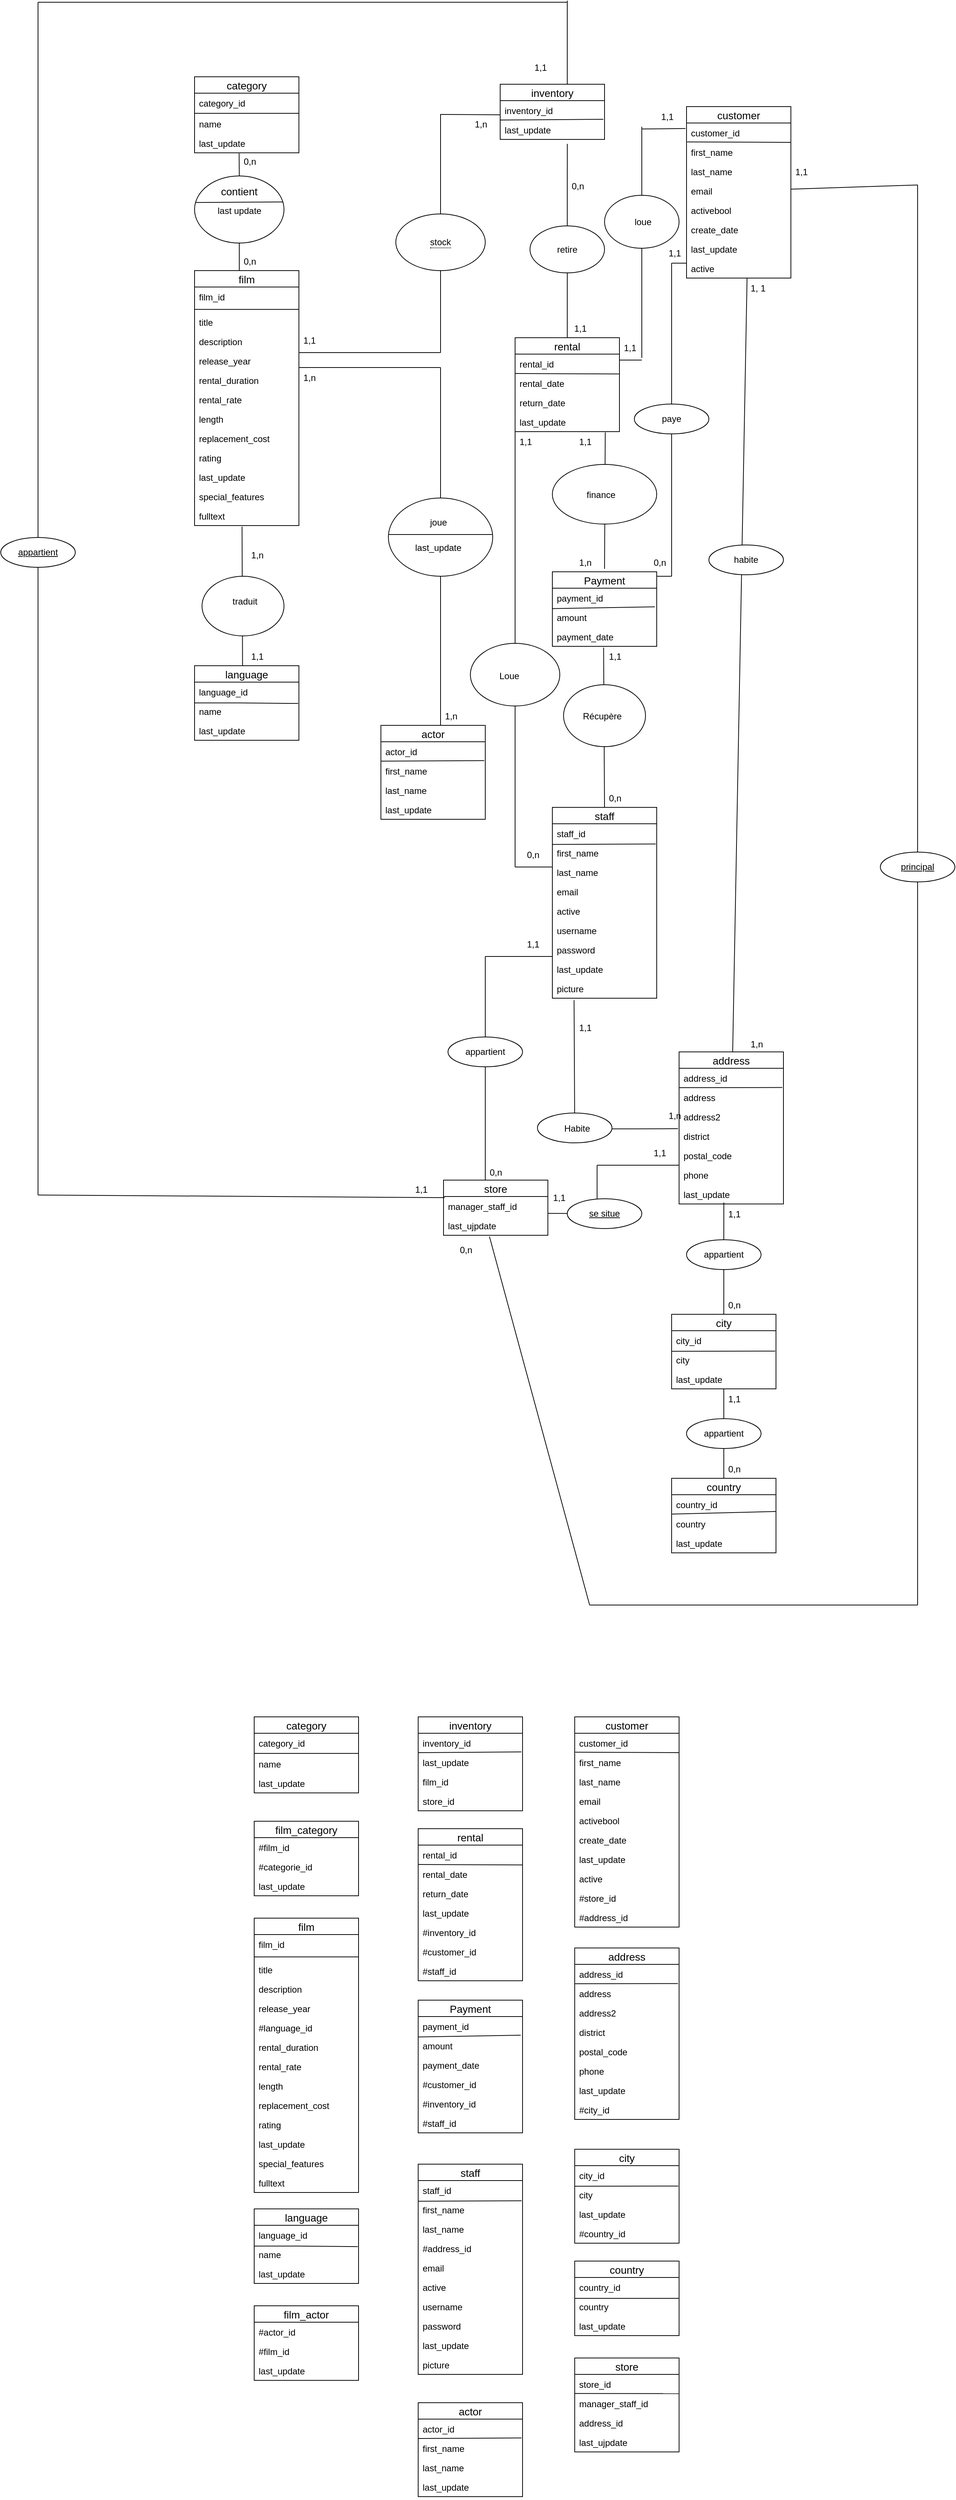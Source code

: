 <mxfile version="13.1.5" type="device"><diagram id="koZ60G0qe3JTFF0kfL1s" name="Page-1"><mxGraphModel dx="3150" dy="3517" grid="1" gridSize="10" guides="1" tooltips="1" connect="1" arrows="1" fold="1" page="1" pageScale="1" pageWidth="827" pageHeight="1169" math="0" shadow="0"><root><mxCell id="0"/><mxCell id="1" parent="0"/><mxCell id="ZoxOTfcbdiCq8KVClYu0-11" value="" style="ellipse;whiteSpace=wrap;html=1;align=center;" vertex="1" parent="1"><mxGeometry x="10" y="143" width="120" height="90" as="geometry"/></mxCell><mxCell id="ZoxOTfcbdiCq8KVClYu0-1" value="category" style="swimlane;fontStyle=0;childLayout=stackLayout;horizontal=1;startSize=22;horizontalStack=0;resizeParent=1;resizeParentMax=0;resizeLast=0;collapsible=1;marginBottom=0;align=center;fontSize=14;" vertex="1" parent="1"><mxGeometry x="10" y="10" width="140" height="102" as="geometry"/></mxCell><mxCell id="ZoxOTfcbdiCq8KVClYu0-2" value="category_id" style="text;strokeColor=none;fillColor=none;spacingLeft=4;spacingRight=4;overflow=hidden;rotatable=0;points=[[0,0.5],[1,0.5]];portConstraint=eastwest;fontSize=12;" vertex="1" parent="ZoxOTfcbdiCq8KVClYu0-1"><mxGeometry y="22" width="140" height="26" as="geometry"/></mxCell><mxCell id="ZoxOTfcbdiCq8KVClYu0-33" value="" style="line;strokeWidth=1;fillColor=none;align=left;verticalAlign=middle;spacingTop=-1;spacingLeft=3;spacingRight=3;rotatable=0;labelPosition=right;points=[];portConstraint=eastwest;fontSize=12;" vertex="1" parent="ZoxOTfcbdiCq8KVClYu0-1"><mxGeometry y="48" width="140" height="2" as="geometry"/></mxCell><mxCell id="ZoxOTfcbdiCq8KVClYu0-3" value="name" style="text;strokeColor=none;fillColor=none;spacingLeft=4;spacingRight=4;overflow=hidden;rotatable=0;points=[[0,0.5],[1,0.5]];portConstraint=eastwest;fontSize=12;" vertex="1" parent="ZoxOTfcbdiCq8KVClYu0-1"><mxGeometry y="50" width="140" height="26" as="geometry"/></mxCell><mxCell id="ZoxOTfcbdiCq8KVClYu0-4" value="last_update" style="text;strokeColor=none;fillColor=none;spacingLeft=4;spacingRight=4;overflow=hidden;rotatable=0;points=[[0,0.5],[1,0.5]];portConstraint=eastwest;fontSize=12;" vertex="1" parent="ZoxOTfcbdiCq8KVClYu0-1"><mxGeometry y="76" width="140" height="26" as="geometry"/></mxCell><mxCell id="ZoxOTfcbdiCq8KVClYu0-5" value="" style="endArrow=none;html=1;rounded=0;exitX=0.5;exitY=1;exitDx=0;exitDy=0;" edge="1" parent="1" source="ZoxOTfcbdiCq8KVClYu0-11"><mxGeometry relative="1" as="geometry"><mxPoint x="250" y="380" as="sourcePoint"/><mxPoint x="70" y="270" as="targetPoint"/></mxGeometry></mxCell><mxCell id="ZoxOTfcbdiCq8KVClYu0-12" value="" style="endArrow=none;html=1;rounded=0;entryX=0.992;entryY=0.387;entryDx=0;entryDy=0;entryPerimeter=0;exitX=0.01;exitY=0.396;exitDx=0;exitDy=0;exitPerimeter=0;" edge="1" parent="1" source="ZoxOTfcbdiCq8KVClYu0-11" target="ZoxOTfcbdiCq8KVClYu0-11"><mxGeometry relative="1" as="geometry"><mxPoint x="20" y="174.76" as="sourcePoint"/><mxPoint x="120" y="174.76" as="targetPoint"/></mxGeometry></mxCell><mxCell id="ZoxOTfcbdiCq8KVClYu0-13" value="contient" style="text;align=center;verticalAlign=middle;spacingLeft=4;spacingRight=4;rotatable=0;points=[[0,0.5],[1,0.5]];portConstraint=eastwest;fontSize=14;" vertex="1" parent="1"><mxGeometry x="30" y="150" width="80" height="26" as="geometry"/></mxCell><mxCell id="ZoxOTfcbdiCq8KVClYu0-14" value="last update" style="text;strokeColor=none;fillColor=none;spacingLeft=4;spacingRight=4;overflow=hidden;rotatable=0;points=[[0,0.5],[1,0.5]];portConstraint=eastwest;fontSize=12;" vertex="1" parent="1"><mxGeometry x="35" y="176" width="70" height="24" as="geometry"/></mxCell><mxCell id="ZoxOTfcbdiCq8KVClYu0-15" value="" style="endArrow=none;html=1;rounded=0;exitX=0.427;exitY=1.029;exitDx=0;exitDy=0;exitPerimeter=0;" edge="1" parent="1" source="ZoxOTfcbdiCq8KVClYu0-4" target="ZoxOTfcbdiCq8KVClYu0-11"><mxGeometry relative="1" as="geometry"><mxPoint x="69.78" y="110.754" as="sourcePoint"/><mxPoint x="70" y="250" as="targetPoint"/></mxGeometry></mxCell><mxCell id="ZoxOTfcbdiCq8KVClYu0-16" value="0,n" style="text;strokeColor=none;fillColor=none;spacingLeft=4;spacingRight=4;overflow=hidden;rotatable=0;points=[[0,0.5],[1,0.5]];portConstraint=eastwest;fontSize=12;" vertex="1" parent="1"><mxGeometry x="70" y="110" width="40" height="26" as="geometry"/></mxCell><mxCell id="ZoxOTfcbdiCq8KVClYu0-28" value="film" style="swimlane;fontStyle=0;childLayout=stackLayout;horizontal=1;startSize=22;horizontalStack=0;resizeParent=1;resizeParentMax=0;resizeLast=0;collapsible=1;marginBottom=0;align=center;fontSize=14;" vertex="1" parent="1"><mxGeometry x="10" y="270" width="140" height="342" as="geometry"/></mxCell><mxCell id="ZoxOTfcbdiCq8KVClYu0-29" value="film_id" style="text;strokeColor=none;fillColor=none;spacingLeft=4;spacingRight=4;overflow=hidden;rotatable=0;points=[[0,0.5],[1,0.5]];portConstraint=eastwest;fontSize=12;" vertex="1" parent="ZoxOTfcbdiCq8KVClYu0-28"><mxGeometry y="22" width="140" height="26" as="geometry"/></mxCell><mxCell id="ZoxOTfcbdiCq8KVClYu0-34" value="" style="line;strokeWidth=1;fillColor=none;align=left;verticalAlign=middle;spacingTop=-1;spacingLeft=3;spacingRight=3;rotatable=0;labelPosition=right;points=[];portConstraint=eastwest;fontSize=12;" vertex="1" parent="ZoxOTfcbdiCq8KVClYu0-28"><mxGeometry y="48" width="140" height="8" as="geometry"/></mxCell><mxCell id="ZoxOTfcbdiCq8KVClYu0-30" value="title" style="text;strokeColor=none;fillColor=none;spacingLeft=4;spacingRight=4;overflow=hidden;rotatable=0;points=[[0,0.5],[1,0.5]];portConstraint=eastwest;fontSize=12;" vertex="1" parent="ZoxOTfcbdiCq8KVClYu0-28"><mxGeometry y="56" width="140" height="26" as="geometry"/></mxCell><mxCell id="ZoxOTfcbdiCq8KVClYu0-31" value="description" style="text;strokeColor=none;fillColor=none;spacingLeft=4;spacingRight=4;overflow=hidden;rotatable=0;points=[[0,0.5],[1,0.5]];portConstraint=eastwest;fontSize=12;" vertex="1" parent="ZoxOTfcbdiCq8KVClYu0-28"><mxGeometry y="82" width="140" height="26" as="geometry"/></mxCell><mxCell id="ZoxOTfcbdiCq8KVClYu0-35" value="release_year" style="text;strokeColor=none;fillColor=none;spacingLeft=4;spacingRight=4;overflow=hidden;rotatable=0;points=[[0,0.5],[1,0.5]];portConstraint=eastwest;fontSize=12;" vertex="1" parent="ZoxOTfcbdiCq8KVClYu0-28"><mxGeometry y="108" width="140" height="26" as="geometry"/></mxCell><mxCell id="ZoxOTfcbdiCq8KVClYu0-37" value="rental_duration" style="text;strokeColor=none;fillColor=none;spacingLeft=4;spacingRight=4;overflow=hidden;rotatable=0;points=[[0,0.5],[1,0.5]];portConstraint=eastwest;fontSize=12;" vertex="1" parent="ZoxOTfcbdiCq8KVClYu0-28"><mxGeometry y="134" width="140" height="26" as="geometry"/></mxCell><mxCell id="ZoxOTfcbdiCq8KVClYu0-38" value="rental_rate" style="text;strokeColor=none;fillColor=none;spacingLeft=4;spacingRight=4;overflow=hidden;rotatable=0;points=[[0,0.5],[1,0.5]];portConstraint=eastwest;fontSize=12;" vertex="1" parent="ZoxOTfcbdiCq8KVClYu0-28"><mxGeometry y="160" width="140" height="26" as="geometry"/></mxCell><mxCell id="ZoxOTfcbdiCq8KVClYu0-39" value="length" style="text;strokeColor=none;fillColor=none;spacingLeft=4;spacingRight=4;overflow=hidden;rotatable=0;points=[[0,0.5],[1,0.5]];portConstraint=eastwest;fontSize=12;" vertex="1" parent="ZoxOTfcbdiCq8KVClYu0-28"><mxGeometry y="186" width="140" height="26" as="geometry"/></mxCell><mxCell id="ZoxOTfcbdiCq8KVClYu0-40" value="replacement_cost" style="text;strokeColor=none;fillColor=none;spacingLeft=4;spacingRight=4;overflow=hidden;rotatable=0;points=[[0,0.5],[1,0.5]];portConstraint=eastwest;fontSize=12;" vertex="1" parent="ZoxOTfcbdiCq8KVClYu0-28"><mxGeometry y="212" width="140" height="26" as="geometry"/></mxCell><mxCell id="ZoxOTfcbdiCq8KVClYu0-41" value="rating" style="text;strokeColor=none;fillColor=none;spacingLeft=4;spacingRight=4;overflow=hidden;rotatable=0;points=[[0,0.5],[1,0.5]];portConstraint=eastwest;fontSize=12;" vertex="1" parent="ZoxOTfcbdiCq8KVClYu0-28"><mxGeometry y="238" width="140" height="26" as="geometry"/></mxCell><mxCell id="ZoxOTfcbdiCq8KVClYu0-42" value="last_update" style="text;strokeColor=none;fillColor=none;spacingLeft=4;spacingRight=4;overflow=hidden;rotatable=0;points=[[0,0.5],[1,0.5]];portConstraint=eastwest;fontSize=12;" vertex="1" parent="ZoxOTfcbdiCq8KVClYu0-28"><mxGeometry y="264" width="140" height="26" as="geometry"/></mxCell><mxCell id="ZoxOTfcbdiCq8KVClYu0-43" value="special_features" style="text;strokeColor=none;fillColor=none;spacingLeft=4;spacingRight=4;overflow=hidden;rotatable=0;points=[[0,0.5],[1,0.5]];portConstraint=eastwest;fontSize=12;" vertex="1" parent="ZoxOTfcbdiCq8KVClYu0-28"><mxGeometry y="290" width="140" height="26" as="geometry"/></mxCell><mxCell id="ZoxOTfcbdiCq8KVClYu0-44" value="fulltext" style="text;strokeColor=none;fillColor=none;spacingLeft=4;spacingRight=4;overflow=hidden;rotatable=0;points=[[0,0.5],[1,0.5]];portConstraint=eastwest;fontSize=12;" vertex="1" parent="ZoxOTfcbdiCq8KVClYu0-28"><mxGeometry y="316" width="140" height="26" as="geometry"/></mxCell><mxCell id="ZoxOTfcbdiCq8KVClYu0-32" value="0,n" style="text;strokeColor=none;fillColor=none;spacingLeft=4;spacingRight=4;overflow=hidden;rotatable=0;points=[[0,0.5],[1,0.5]];portConstraint=eastwest;fontSize=12;" vertex="1" parent="1"><mxGeometry x="70" y="244" width="40" height="26" as="geometry"/></mxCell><mxCell id="ZoxOTfcbdiCq8KVClYu0-48" value="" style="endArrow=none;html=1;rounded=0;exitX=0.455;exitY=1.051;exitDx=0;exitDy=0;exitPerimeter=0;entryX=0.46;entryY=0.001;entryDx=0;entryDy=0;entryPerimeter=0;" edge="1" parent="1" source="ZoxOTfcbdiCq8KVClYu0-44" target="ZoxOTfcbdiCq8KVClYu0-49"><mxGeometry relative="1" as="geometry"><mxPoint x="30" y="740" as="sourcePoint"/><mxPoint x="74.914" y="780" as="targetPoint"/></mxGeometry></mxCell><mxCell id="ZoxOTfcbdiCq8KVClYu0-54" value="" style="endArrow=none;html=1;rounded=0;" edge="1" parent="1"><mxGeometry relative="1" as="geometry"><mxPoint x="150" y="400" as="sourcePoint"/><mxPoint x="340" y="400" as="targetPoint"/></mxGeometry></mxCell><mxCell id="ZoxOTfcbdiCq8KVClYu0-55" value="" style="endArrow=none;html=1;rounded=0;" edge="1" parent="1"><mxGeometry relative="1" as="geometry"><mxPoint x="340" y="400" as="sourcePoint"/><mxPoint x="340" y="880" as="targetPoint"/></mxGeometry></mxCell><mxCell id="ZoxOTfcbdiCq8KVClYu0-94" value="rental" style="swimlane;fontStyle=0;childLayout=stackLayout;horizontal=1;startSize=22;horizontalStack=0;resizeParent=1;resizeParentMax=0;resizeLast=0;collapsible=1;marginBottom=0;align=center;fontSize=14;" vertex="1" parent="1"><mxGeometry x="440" y="360" width="140" height="126" as="geometry"/></mxCell><mxCell id="ZoxOTfcbdiCq8KVClYu0-95" value="rental_id " style="text;strokeColor=none;fillColor=none;spacingLeft=4;spacingRight=4;overflow=hidden;rotatable=0;points=[[0,0.5],[1,0.5]];portConstraint=eastwest;fontSize=12;" vertex="1" parent="ZoxOTfcbdiCq8KVClYu0-94"><mxGeometry y="22" width="140" height="26" as="geometry"/></mxCell><mxCell id="ZoxOTfcbdiCq8KVClYu0-126" value="" style="endArrow=none;html=1;rounded=0;entryX=0.996;entryY=0.025;entryDx=0;entryDy=0;entryPerimeter=0;" edge="1" parent="ZoxOTfcbdiCq8KVClYu0-94" target="ZoxOTfcbdiCq8KVClYu0-96"><mxGeometry relative="1" as="geometry"><mxPoint y="48" as="sourcePoint"/><mxPoint x="160" y="48" as="targetPoint"/></mxGeometry></mxCell><mxCell id="ZoxOTfcbdiCq8KVClYu0-96" value="rental_date" style="text;strokeColor=none;fillColor=none;spacingLeft=4;spacingRight=4;overflow=hidden;rotatable=0;points=[[0,0.5],[1,0.5]];portConstraint=eastwest;fontSize=12;" vertex="1" parent="ZoxOTfcbdiCq8KVClYu0-94"><mxGeometry y="48" width="140" height="26" as="geometry"/></mxCell><mxCell id="ZoxOTfcbdiCq8KVClYu0-99" value="return_date" style="text;strokeColor=none;fillColor=none;spacingLeft=4;spacingRight=4;overflow=hidden;rotatable=0;points=[[0,0.5],[1,0.5]];portConstraint=eastwest;fontSize=12;" vertex="1" parent="ZoxOTfcbdiCq8KVClYu0-94"><mxGeometry y="74" width="140" height="26" as="geometry"/></mxCell><mxCell id="ZoxOTfcbdiCq8KVClYu0-101" value="last_update" style="text;strokeColor=none;fillColor=none;spacingLeft=4;spacingRight=4;overflow=hidden;rotatable=0;points=[[0,0.5],[1,0.5]];portConstraint=eastwest;fontSize=12;" vertex="1" parent="ZoxOTfcbdiCq8KVClYu0-94"><mxGeometry y="100" width="140" height="26" as="geometry"/></mxCell><mxCell id="ZoxOTfcbdiCq8KVClYu0-165" value="customer" style="swimlane;fontStyle=0;childLayout=stackLayout;horizontal=1;startSize=22;horizontalStack=0;resizeParent=1;resizeParentMax=0;resizeLast=0;collapsible=1;marginBottom=0;align=center;fontSize=14;" vertex="1" parent="1"><mxGeometry x="670" y="50" width="140" height="230" as="geometry"/></mxCell><mxCell id="ZoxOTfcbdiCq8KVClYu0-166" value="customer_id" style="text;strokeColor=none;fillColor=none;spacingLeft=4;spacingRight=4;overflow=hidden;rotatable=0;points=[[0,0.5],[1,0.5]];portConstraint=eastwest;fontSize=12;" vertex="1" parent="ZoxOTfcbdiCq8KVClYu0-165"><mxGeometry y="22" width="140" height="26" as="geometry"/></mxCell><mxCell id="ZoxOTfcbdiCq8KVClYu0-169" value="" style="endArrow=none;html=1;rounded=0;exitX=0.005;exitY=-0.025;exitDx=0;exitDy=0;exitPerimeter=0;" edge="1" parent="ZoxOTfcbdiCq8KVClYu0-165" source="ZoxOTfcbdiCq8KVClYu0-167"><mxGeometry relative="1" as="geometry"><mxPoint x="-3" y="47.52" as="sourcePoint"/><mxPoint x="140" y="48" as="targetPoint"/></mxGeometry></mxCell><mxCell id="ZoxOTfcbdiCq8KVClYu0-167" value="first_name" style="text;strokeColor=none;fillColor=none;spacingLeft=4;spacingRight=4;overflow=hidden;rotatable=0;points=[[0,0.5],[1,0.5]];portConstraint=eastwest;fontSize=12;" vertex="1" parent="ZoxOTfcbdiCq8KVClYu0-165"><mxGeometry y="48" width="140" height="26" as="geometry"/></mxCell><mxCell id="ZoxOTfcbdiCq8KVClYu0-168" value="last_name" style="text;strokeColor=none;fillColor=none;spacingLeft=4;spacingRight=4;overflow=hidden;rotatable=0;points=[[0,0.5],[1,0.5]];portConstraint=eastwest;fontSize=12;" vertex="1" parent="ZoxOTfcbdiCq8KVClYu0-165"><mxGeometry y="74" width="140" height="26" as="geometry"/></mxCell><mxCell id="ZoxOTfcbdiCq8KVClYu0-170" value="email" style="text;strokeColor=none;fillColor=none;spacingLeft=4;spacingRight=4;overflow=hidden;rotatable=0;points=[[0,0.5],[1,0.5]];portConstraint=eastwest;fontSize=12;" vertex="1" parent="ZoxOTfcbdiCq8KVClYu0-165"><mxGeometry y="100" width="140" height="26" as="geometry"/></mxCell><mxCell id="ZoxOTfcbdiCq8KVClYu0-171" value="activebool" style="text;strokeColor=none;fillColor=none;spacingLeft=4;spacingRight=4;overflow=hidden;rotatable=0;points=[[0,0.5],[1,0.5]];portConstraint=eastwest;fontSize=12;" vertex="1" parent="ZoxOTfcbdiCq8KVClYu0-165"><mxGeometry y="126" width="140" height="26" as="geometry"/></mxCell><mxCell id="ZoxOTfcbdiCq8KVClYu0-172" value="create_date" style="text;strokeColor=none;fillColor=none;spacingLeft=4;spacingRight=4;overflow=hidden;rotatable=0;points=[[0,0.5],[1,0.5]];portConstraint=eastwest;fontSize=12;" vertex="1" parent="ZoxOTfcbdiCq8KVClYu0-165"><mxGeometry y="152" width="140" height="26" as="geometry"/></mxCell><mxCell id="ZoxOTfcbdiCq8KVClYu0-173" value="last_update" style="text;strokeColor=none;fillColor=none;spacingLeft=4;spacingRight=4;overflow=hidden;rotatable=0;points=[[0,0.5],[1,0.5]];portConstraint=eastwest;fontSize=12;" vertex="1" parent="ZoxOTfcbdiCq8KVClYu0-165"><mxGeometry y="178" width="140" height="26" as="geometry"/></mxCell><mxCell id="ZoxOTfcbdiCq8KVClYu0-174" value="active" style="text;strokeColor=none;fillColor=none;spacingLeft=4;spacingRight=4;overflow=hidden;rotatable=0;points=[[0,0.5],[1,0.5]];portConstraint=eastwest;fontSize=12;" vertex="1" parent="ZoxOTfcbdiCq8KVClYu0-165"><mxGeometry y="204" width="140" height="26" as="geometry"/></mxCell><mxCell id="ZoxOTfcbdiCq8KVClYu0-57" value="actor" style="swimlane;fontStyle=0;childLayout=stackLayout;horizontal=1;startSize=22;horizontalStack=0;resizeParent=1;resizeParentMax=0;resizeLast=0;collapsible=1;marginBottom=0;align=center;fontSize=14;" vertex="1" parent="1"><mxGeometry x="260" y="880" width="140" height="126" as="geometry"/></mxCell><mxCell id="ZoxOTfcbdiCq8KVClYu0-58" value="actor_id" style="text;strokeColor=none;fillColor=none;spacingLeft=4;spacingRight=4;overflow=hidden;rotatable=0;points=[[0,0.5],[1,0.5]];portConstraint=eastwest;fontSize=12;" vertex="1" parent="ZoxOTfcbdiCq8KVClYu0-57"><mxGeometry y="22" width="140" height="26" as="geometry"/></mxCell><mxCell id="ZoxOTfcbdiCq8KVClYu0-65" value="" style="endArrow=none;html=1;rounded=0;entryX=0.99;entryY=-0.029;entryDx=0;entryDy=0;entryPerimeter=0;" edge="1" parent="ZoxOTfcbdiCq8KVClYu0-57" target="ZoxOTfcbdiCq8KVClYu0-59"><mxGeometry relative="1" as="geometry"><mxPoint y="48" as="sourcePoint"/><mxPoint x="160" y="48" as="targetPoint"/></mxGeometry></mxCell><mxCell id="ZoxOTfcbdiCq8KVClYu0-59" value="first_name" style="text;strokeColor=none;fillColor=none;spacingLeft=4;spacingRight=4;overflow=hidden;rotatable=0;points=[[0,0.5],[1,0.5]];portConstraint=eastwest;fontSize=12;" vertex="1" parent="ZoxOTfcbdiCq8KVClYu0-57"><mxGeometry y="48" width="140" height="26" as="geometry"/></mxCell><mxCell id="ZoxOTfcbdiCq8KVClYu0-60" value="last_name" style="text;strokeColor=none;fillColor=none;spacingLeft=4;spacingRight=4;overflow=hidden;rotatable=0;points=[[0,0.5],[1,0.5]];portConstraint=eastwest;fontSize=12;" vertex="1" parent="ZoxOTfcbdiCq8KVClYu0-57"><mxGeometry y="74" width="140" height="26" as="geometry"/></mxCell><mxCell id="ZoxOTfcbdiCq8KVClYu0-64" value="last_update" style="text;strokeColor=none;fillColor=none;spacingLeft=4;spacingRight=4;overflow=hidden;rotatable=0;points=[[0,0.5],[1,0.5]];portConstraint=eastwest;fontSize=12;" vertex="1" parent="ZoxOTfcbdiCq8KVClYu0-57"><mxGeometry y="100" width="140" height="26" as="geometry"/></mxCell><mxCell id="ZoxOTfcbdiCq8KVClYu0-62" value="" style="ellipse;whiteSpace=wrap;html=1;align=center;" vertex="1" parent="1"><mxGeometry x="270" y="575" width="140" height="105" as="geometry"/></mxCell><mxCell id="ZoxOTfcbdiCq8KVClYu0-63" value="" style="line;strokeWidth=1;fillColor=none;align=left;verticalAlign=middle;spacingTop=-1;spacingLeft=3;spacingRight=3;rotatable=0;labelPosition=right;points=[];portConstraint=eastwest;fontSize=12;" vertex="1" parent="1"><mxGeometry x="270" y="620" width="140" height="8" as="geometry"/></mxCell><mxCell id="ZoxOTfcbdiCq8KVClYu0-49" value="language" style="swimlane;fontStyle=0;childLayout=stackLayout;horizontal=1;startSize=22;horizontalStack=0;resizeParent=1;resizeParentMax=0;resizeLast=0;collapsible=1;marginBottom=0;align=center;fontSize=14;" vertex="1" parent="1"><mxGeometry x="10" y="800" width="140" height="100" as="geometry"/></mxCell><mxCell id="ZoxOTfcbdiCq8KVClYu0-50" value="language_id" style="text;strokeColor=none;fillColor=none;spacingLeft=4;spacingRight=4;overflow=hidden;rotatable=0;points=[[0,0.5],[1,0.5]];portConstraint=eastwest;fontSize=12;" vertex="1" parent="ZoxOTfcbdiCq8KVClYu0-49"><mxGeometry y="22" width="140" height="26" as="geometry"/></mxCell><mxCell id="ZoxOTfcbdiCq8KVClYu0-53" value="" style="endArrow=none;html=1;rounded=0;entryX=0.993;entryY=0.103;entryDx=0;entryDy=0;entryPerimeter=0;" edge="1" parent="ZoxOTfcbdiCq8KVClYu0-49" target="ZoxOTfcbdiCq8KVClYu0-51"><mxGeometry relative="1" as="geometry"><mxPoint y="49.83" as="sourcePoint"/><mxPoint x="150" y="49.83" as="targetPoint"/><Array as="points"><mxPoint x="60" y="49.83"/></Array></mxGeometry></mxCell><mxCell id="ZoxOTfcbdiCq8KVClYu0-51" value="name" style="text;strokeColor=none;fillColor=none;spacingLeft=4;spacingRight=4;overflow=hidden;rotatable=0;points=[[0,0.5],[1,0.5]];portConstraint=eastwest;fontSize=12;" vertex="1" parent="ZoxOTfcbdiCq8KVClYu0-49"><mxGeometry y="48" width="140" height="26" as="geometry"/></mxCell><mxCell id="ZoxOTfcbdiCq8KVClYu0-52" value="last_update" style="text;strokeColor=none;fillColor=none;spacingLeft=4;spacingRight=4;overflow=hidden;rotatable=0;points=[[0,0.5],[1,0.5]];portConstraint=eastwest;fontSize=12;" vertex="1" parent="ZoxOTfcbdiCq8KVClYu0-49"><mxGeometry y="74" width="140" height="26" as="geometry"/></mxCell><mxCell id="ZoxOTfcbdiCq8KVClYu0-66" value="" style="ellipse;whiteSpace=wrap;html=1;align=center;" vertex="1" parent="1"><mxGeometry x="20" y="680" width="110" height="80" as="geometry"/></mxCell><mxCell id="ZoxOTfcbdiCq8KVClYu0-68" value="traduit" style="text;strokeColor=none;fillColor=none;spacingLeft=4;spacingRight=4;overflow=hidden;rotatable=0;points=[[0,0.5],[1,0.5]];portConstraint=eastwest;fontSize=12;" vertex="1" parent="1"><mxGeometry x="55" y="700" width="45" height="26" as="geometry"/></mxCell><mxCell id="ZoxOTfcbdiCq8KVClYu0-71" value="1,1" style="text;strokeColor=none;fillColor=none;spacingLeft=4;spacingRight=4;overflow=hidden;rotatable=0;points=[[0,0.5],[1,0.5]];portConstraint=eastwest;fontSize=12;" vertex="1" parent="1"><mxGeometry x="80" y="774" width="40" height="26" as="geometry"/></mxCell><mxCell id="ZoxOTfcbdiCq8KVClYu0-72" value="1,n" style="text;strokeColor=none;fillColor=none;spacingLeft=4;spacingRight=4;overflow=hidden;rotatable=0;points=[[0,0.5],[1,0.5]];portConstraint=eastwest;fontSize=12;" vertex="1" parent="1"><mxGeometry x="80" y="638" width="40" height="26" as="geometry"/></mxCell><mxCell id="ZoxOTfcbdiCq8KVClYu0-73" value="joue" style="text;strokeColor=none;fillColor=none;spacingLeft=4;spacingRight=4;overflow=hidden;rotatable=0;points=[[0,0.5],[1,0.5]];portConstraint=eastwest;fontSize=12;" vertex="1" parent="1"><mxGeometry x="320" y="594" width="40" height="26" as="geometry"/></mxCell><mxCell id="ZoxOTfcbdiCq8KVClYu0-74" value="last_update" style="text;strokeColor=none;fillColor=none;spacingLeft=4;spacingRight=4;overflow=hidden;rotatable=0;points=[[0,0.5],[1,0.5]];portConstraint=eastwest;fontSize=12;" vertex="1" parent="1"><mxGeometry x="300" y="628" width="80" height="28" as="geometry"/></mxCell><mxCell id="ZoxOTfcbdiCq8KVClYu0-75" value="" style="endArrow=none;html=1;rounded=0;" edge="1" parent="1"><mxGeometry relative="1" as="geometry"><mxPoint x="150" y="380" as="sourcePoint"/><mxPoint x="340" y="380" as="targetPoint"/></mxGeometry></mxCell><mxCell id="ZoxOTfcbdiCq8KVClYu0-76" value="" style="endArrow=none;html=1;rounded=0;" edge="1" parent="1" source="ZoxOTfcbdiCq8KVClYu0-86"><mxGeometry relative="1" as="geometry"><mxPoint x="340" y="380" as="sourcePoint"/><mxPoint x="340" y="60" as="targetPoint"/></mxGeometry></mxCell><mxCell id="ZoxOTfcbdiCq8KVClYu0-77" value="1,n" style="text;strokeColor=none;fillColor=none;spacingLeft=4;spacingRight=4;overflow=hidden;rotatable=0;points=[[0,0.5],[1,0.5]];portConstraint=eastwest;fontSize=12;" vertex="1" parent="1"><mxGeometry x="150" y="400" width="40" height="26" as="geometry"/></mxCell><mxCell id="ZoxOTfcbdiCq8KVClYu0-78" value="1,n" style="text;strokeColor=none;fillColor=none;spacingLeft=4;spacingRight=4;overflow=hidden;rotatable=0;points=[[0,0.5],[1,0.5]];portConstraint=eastwest;fontSize=12;" vertex="1" parent="1"><mxGeometry x="340" y="854" width="40" height="26" as="geometry"/></mxCell><mxCell id="ZoxOTfcbdiCq8KVClYu0-79" value="" style="endArrow=none;html=1;rounded=0;" edge="1" parent="1"><mxGeometry relative="1" as="geometry"><mxPoint x="340" y="60.5" as="sourcePoint"/><mxPoint x="420" y="61" as="targetPoint"/></mxGeometry></mxCell><mxCell id="ZoxOTfcbdiCq8KVClYu0-80" value="inventory" style="swimlane;fontStyle=0;childLayout=stackLayout;horizontal=1;startSize=22;horizontalStack=0;resizeParent=1;resizeParentMax=0;resizeLast=0;collapsible=1;marginBottom=0;align=center;fontSize=14;" vertex="1" parent="1"><mxGeometry x="420" y="20" width="140" height="74" as="geometry"/></mxCell><mxCell id="ZoxOTfcbdiCq8KVClYu0-279" value="" style="endArrow=none;html=1;rounded=0;" edge="1" parent="ZoxOTfcbdiCq8KVClYu0-80"><mxGeometry relative="1" as="geometry"><mxPoint x="90" y="-112.083" as="sourcePoint"/><mxPoint x="90" as="targetPoint"/></mxGeometry></mxCell><mxCell id="ZoxOTfcbdiCq8KVClYu0-81" value="inventory_id" style="text;strokeColor=none;fillColor=none;spacingLeft=4;spacingRight=4;overflow=hidden;rotatable=0;points=[[0,0.5],[1,0.5]];portConstraint=eastwest;fontSize=12;" vertex="1" parent="ZoxOTfcbdiCq8KVClYu0-80"><mxGeometry y="22" width="140" height="26" as="geometry"/></mxCell><mxCell id="ZoxOTfcbdiCq8KVClYu0-85" value="" style="endArrow=none;html=1;rounded=0;entryX=0.989;entryY=-0.038;entryDx=0;entryDy=0;entryPerimeter=0;" edge="1" parent="ZoxOTfcbdiCq8KVClYu0-80"><mxGeometry relative="1" as="geometry"><mxPoint y="48" as="sourcePoint"/><mxPoint x="138.46" y="47.012" as="targetPoint"/></mxGeometry></mxCell><mxCell id="ZoxOTfcbdiCq8KVClYu0-84" value="last_update" style="text;strokeColor=none;fillColor=none;spacingLeft=4;spacingRight=4;overflow=hidden;rotatable=0;points=[[0,0.5],[1,0.5]];portConstraint=eastwest;fontSize=12;" vertex="1" parent="ZoxOTfcbdiCq8KVClYu0-80"><mxGeometry y="48" width="140" height="26" as="geometry"/></mxCell><mxCell id="ZoxOTfcbdiCq8KVClYu0-86" value="&lt;span style=&quot;border-bottom: 1px dotted&quot;&gt;stock&lt;/span&gt;" style="ellipse;whiteSpace=wrap;html=1;align=center;" vertex="1" parent="1"><mxGeometry x="280" y="194" width="120" height="76" as="geometry"/></mxCell><mxCell id="ZoxOTfcbdiCq8KVClYu0-87" value="" style="endArrow=none;html=1;rounded=0;" edge="1" parent="1" target="ZoxOTfcbdiCq8KVClYu0-86"><mxGeometry relative="1" as="geometry"><mxPoint x="340" y="380" as="sourcePoint"/><mxPoint x="340" y="60" as="targetPoint"/></mxGeometry></mxCell><mxCell id="ZoxOTfcbdiCq8KVClYu0-90" value="1,1" style="text;strokeColor=none;fillColor=none;spacingLeft=4;spacingRight=4;overflow=hidden;rotatable=0;points=[[0,0.5],[1,0.5]];portConstraint=eastwest;fontSize=12;" vertex="1" parent="1"><mxGeometry x="150" y="350" width="40" height="26" as="geometry"/></mxCell><mxCell id="ZoxOTfcbdiCq8KVClYu0-91" value="1,n" style="text;strokeColor=none;fillColor=none;spacingLeft=4;spacingRight=4;overflow=hidden;rotatable=0;points=[[0,0.5],[1,0.5]];portConstraint=eastwest;fontSize=12;" vertex="1" parent="1"><mxGeometry x="380" y="60" width="40" height="26" as="geometry"/></mxCell><mxCell id="ZoxOTfcbdiCq8KVClYu0-93" value="" style="endArrow=none;html=1;rounded=0;exitX=0.643;exitY=1.231;exitDx=0;exitDy=0;exitPerimeter=0;" edge="1" parent="1" source="ZoxOTfcbdiCq8KVClYu0-84" target="ZoxOTfcbdiCq8KVClYu0-94"><mxGeometry relative="1" as="geometry"><mxPoint x="510" y="146" as="sourcePoint"/><mxPoint x="510" y="270" as="targetPoint"/></mxGeometry></mxCell><mxCell id="ZoxOTfcbdiCq8KVClYu0-104" value="retire" style="ellipse;whiteSpace=wrap;html=1;align=center;" vertex="1" parent="1"><mxGeometry x="460" y="210" width="100" height="63" as="geometry"/></mxCell><mxCell id="ZoxOTfcbdiCq8KVClYu0-105" value=" 1,1" style="text;strokeColor=none;fillColor=none;spacingLeft=4;spacingRight=4;overflow=hidden;rotatable=0;points=[[0,0.5],[1,0.5]];portConstraint=eastwest;fontSize=12;" vertex="1" parent="1"><mxGeometry x="510" y="334" width="40" height="26" as="geometry"/></mxCell><mxCell id="ZoxOTfcbdiCq8KVClYu0-106" value="0,n" style="text;strokeColor=none;fillColor=none;spacingLeft=4;spacingRight=4;overflow=hidden;rotatable=0;points=[[0,0.5],[1,0.5]];portConstraint=eastwest;fontSize=12;" vertex="1" parent="1"><mxGeometry x="510" y="143" width="40" height="26" as="geometry"/></mxCell><mxCell id="ZoxOTfcbdiCq8KVClYu0-142" value="" style="endArrow=none;html=1;rounded=0;exitX=0.864;exitY=1.039;exitDx=0;exitDy=0;exitPerimeter=0;" edge="1" parent="1" source="ZoxOTfcbdiCq8KVClYu0-101"><mxGeometry relative="1" as="geometry"><mxPoint x="400" y="574" as="sourcePoint"/><mxPoint x="560" y="670" as="targetPoint"/></mxGeometry></mxCell><mxCell id="ZoxOTfcbdiCq8KVClYu0-138" value="Payment" style="swimlane;fontStyle=0;childLayout=stackLayout;horizontal=1;startSize=22;horizontalStack=0;resizeParent=1;resizeParentMax=0;resizeLast=0;collapsible=1;marginBottom=0;align=center;fontSize=14;" vertex="1" parent="1"><mxGeometry x="490" y="674" width="140" height="100" as="geometry"/></mxCell><mxCell id="ZoxOTfcbdiCq8KVClYu0-139" value="payment_id" style="text;strokeColor=none;fillColor=none;spacingLeft=4;spacingRight=4;overflow=hidden;rotatable=0;points=[[0,0.5],[1,0.5]];portConstraint=eastwest;fontSize=12;" vertex="1" parent="ZoxOTfcbdiCq8KVClYu0-138"><mxGeometry y="22" width="140" height="26" as="geometry"/></mxCell><mxCell id="ZoxOTfcbdiCq8KVClYu0-198" value="" style="endArrow=none;html=1;rounded=0;entryX=0.982;entryY=-0.038;entryDx=0;entryDy=0;entryPerimeter=0;" edge="1" parent="ZoxOTfcbdiCq8KVClYu0-138" target="ZoxOTfcbdiCq8KVClYu0-140"><mxGeometry relative="1" as="geometry"><mxPoint y="49.41" as="sourcePoint"/><mxPoint x="160" y="49.41" as="targetPoint"/></mxGeometry></mxCell><mxCell id="ZoxOTfcbdiCq8KVClYu0-140" value="amount" style="text;strokeColor=none;fillColor=none;spacingLeft=4;spacingRight=4;overflow=hidden;rotatable=0;points=[[0,0.5],[1,0.5]];portConstraint=eastwest;fontSize=12;" vertex="1" parent="ZoxOTfcbdiCq8KVClYu0-138"><mxGeometry y="48" width="140" height="26" as="geometry"/></mxCell><mxCell id="ZoxOTfcbdiCq8KVClYu0-141" value="payment_date" style="text;strokeColor=none;fillColor=none;spacingLeft=4;spacingRight=4;overflow=hidden;rotatable=0;points=[[0,0.5],[1,0.5]];portConstraint=eastwest;fontSize=12;" vertex="1" parent="ZoxOTfcbdiCq8KVClYu0-138"><mxGeometry y="74" width="140" height="26" as="geometry"/></mxCell><mxCell id="ZoxOTfcbdiCq8KVClYu0-143" value="" style="ellipse;whiteSpace=wrap;html=1;align=center;fontStyle=4;" vertex="1" parent="1"><mxGeometry x="490" y="530" width="140" height="80" as="geometry"/></mxCell><mxCell id="ZoxOTfcbdiCq8KVClYu0-144" value="finance" style="text;strokeColor=none;fillColor=none;spacingLeft=4;spacingRight=4;overflow=hidden;rotatable=0;points=[[0,0.5],[1,0.5]];portConstraint=eastwest;fontSize=12;" vertex="1" parent="1"><mxGeometry x="530" y="557" width="50" height="26" as="geometry"/></mxCell><mxCell id="ZoxOTfcbdiCq8KVClYu0-145" value="" style="endArrow=none;html=1;rounded=0;exitX=0.491;exitY=1.063;exitDx=0;exitDy=0;exitPerimeter=0;entryX=0.5;entryY=0;entryDx=0;entryDy=0;" edge="1" parent="1" source="ZoxOTfcbdiCq8KVClYu0-141" target="ZoxOTfcbdiCq8KVClYu0-122"><mxGeometry relative="1" as="geometry"><mxPoint x="420" y="850" as="sourcePoint"/><mxPoint x="580" y="850" as="targetPoint"/></mxGeometry></mxCell><mxCell id="ZoxOTfcbdiCq8KVClYu0-122" value="staff" style="swimlane;fontStyle=0;childLayout=stackLayout;horizontal=1;startSize=22;horizontalStack=0;resizeParent=1;resizeParentMax=0;resizeLast=0;collapsible=1;marginBottom=0;align=center;fontSize=14;" vertex="1" parent="1"><mxGeometry x="490" y="990" width="140" height="256" as="geometry"/></mxCell><mxCell id="ZoxOTfcbdiCq8KVClYu0-123" value="staff_id" style="text;strokeColor=none;fillColor=none;spacingLeft=4;spacingRight=4;overflow=hidden;rotatable=0;points=[[0,0.5],[1,0.5]];portConstraint=eastwest;fontSize=12;" vertex="1" parent="ZoxOTfcbdiCq8KVClYu0-122"><mxGeometry y="22" width="140" height="26" as="geometry"/></mxCell><mxCell id="ZoxOTfcbdiCq8KVClYu0-127" value="" style="endArrow=none;html=1;rounded=0;entryX=0.991;entryY=0.044;entryDx=0;entryDy=0;entryPerimeter=0;" edge="1" parent="ZoxOTfcbdiCq8KVClYu0-122" target="ZoxOTfcbdiCq8KVClYu0-124"><mxGeometry relative="1" as="geometry"><mxPoint y="49.71" as="sourcePoint"/><mxPoint x="160" y="49.71" as="targetPoint"/></mxGeometry></mxCell><mxCell id="ZoxOTfcbdiCq8KVClYu0-124" value="first_name" style="text;strokeColor=none;fillColor=none;spacingLeft=4;spacingRight=4;overflow=hidden;rotatable=0;points=[[0,0.5],[1,0.5]];portConstraint=eastwest;fontSize=12;" vertex="1" parent="ZoxOTfcbdiCq8KVClYu0-122"><mxGeometry y="48" width="140" height="26" as="geometry"/></mxCell><mxCell id="ZoxOTfcbdiCq8KVClYu0-125" value="last_name" style="text;strokeColor=none;fillColor=none;spacingLeft=4;spacingRight=4;overflow=hidden;rotatable=0;points=[[0,0.5],[1,0.5]];portConstraint=eastwest;fontSize=12;" vertex="1" parent="ZoxOTfcbdiCq8KVClYu0-122"><mxGeometry y="74" width="140" height="26" as="geometry"/></mxCell><mxCell id="ZoxOTfcbdiCq8KVClYu0-129" value="email" style="text;strokeColor=none;fillColor=none;spacingLeft=4;spacingRight=4;overflow=hidden;rotatable=0;points=[[0,0.5],[1,0.5]];portConstraint=eastwest;fontSize=12;" vertex="1" parent="ZoxOTfcbdiCq8KVClYu0-122"><mxGeometry y="100" width="140" height="26" as="geometry"/></mxCell><mxCell id="ZoxOTfcbdiCq8KVClYu0-130" value="active" style="text;strokeColor=none;fillColor=none;spacingLeft=4;spacingRight=4;overflow=hidden;rotatable=0;points=[[0,0.5],[1,0.5]];portConstraint=eastwest;fontSize=12;" vertex="1" parent="ZoxOTfcbdiCq8KVClYu0-122"><mxGeometry y="126" width="140" height="26" as="geometry"/></mxCell><mxCell id="ZoxOTfcbdiCq8KVClYu0-131" value="username" style="text;strokeColor=none;fillColor=none;spacingLeft=4;spacingRight=4;overflow=hidden;rotatable=0;points=[[0,0.5],[1,0.5]];portConstraint=eastwest;fontSize=12;" vertex="1" parent="ZoxOTfcbdiCq8KVClYu0-122"><mxGeometry y="152" width="140" height="26" as="geometry"/></mxCell><mxCell id="ZoxOTfcbdiCq8KVClYu0-132" value="password" style="text;strokeColor=none;fillColor=none;spacingLeft=4;spacingRight=4;overflow=hidden;rotatable=0;points=[[0,0.5],[1,0.5]];portConstraint=eastwest;fontSize=12;" vertex="1" parent="ZoxOTfcbdiCq8KVClYu0-122"><mxGeometry y="178" width="140" height="26" as="geometry"/></mxCell><mxCell id="ZoxOTfcbdiCq8KVClYu0-133" value="last_update" style="text;strokeColor=none;fillColor=none;spacingLeft=4;spacingRight=4;overflow=hidden;rotatable=0;points=[[0,0.5],[1,0.5]];portConstraint=eastwest;fontSize=12;" vertex="1" parent="ZoxOTfcbdiCq8KVClYu0-122"><mxGeometry y="204" width="140" height="26" as="geometry"/></mxCell><mxCell id="ZoxOTfcbdiCq8KVClYu0-135" value="picture" style="text;strokeColor=none;fillColor=none;spacingLeft=4;spacingRight=4;overflow=hidden;rotatable=0;points=[[0,0.5],[1,0.5]];portConstraint=eastwest;fontSize=12;" vertex="1" parent="ZoxOTfcbdiCq8KVClYu0-122"><mxGeometry y="230" width="140" height="26" as="geometry"/></mxCell><mxCell id="ZoxOTfcbdiCq8KVClYu0-146" value="" style="endArrow=none;html=1;rounded=0;exitX=0;exitY=1;exitDx=0;exitDy=0;" edge="1" parent="1" source="ZoxOTfcbdiCq8KVClYu0-94"><mxGeometry relative="1" as="geometry"><mxPoint x="420" y="750" as="sourcePoint"/><mxPoint x="440" y="1070" as="targetPoint"/></mxGeometry></mxCell><mxCell id="ZoxOTfcbdiCq8KVClYu0-147" value="" style="endArrow=none;html=1;rounded=0;entryX=0.002;entryY=0.23;entryDx=0;entryDy=0;entryPerimeter=0;" edge="1" parent="1" target="ZoxOTfcbdiCq8KVClYu0-125"><mxGeometry relative="1" as="geometry"><mxPoint x="440" y="1070" as="sourcePoint"/><mxPoint x="580" y="1060" as="targetPoint"/></mxGeometry></mxCell><mxCell id="ZoxOTfcbdiCq8KVClYu0-148" value="" style="ellipse;whiteSpace=wrap;html=1;align=center;fontStyle=4;" vertex="1" parent="1"><mxGeometry x="505" y="825.5" width="110" height="83" as="geometry"/></mxCell><mxCell id="ZoxOTfcbdiCq8KVClYu0-150" value="Récupère" style="text;strokeColor=none;fillColor=none;spacingLeft=4;spacingRight=4;overflow=hidden;rotatable=0;points=[[0,0.5],[1,0.5]];portConstraint=eastwest;fontSize=12;" vertex="1" parent="1"><mxGeometry x="525" y="854" width="70" height="26" as="geometry"/></mxCell><mxCell id="ZoxOTfcbdiCq8KVClYu0-151" value="1,n" style="text;strokeColor=none;fillColor=none;spacingLeft=4;spacingRight=4;overflow=hidden;rotatable=0;points=[[0,0.5],[1,0.5]];portConstraint=eastwest;fontSize=12;" vertex="1" parent="1"><mxGeometry x="520" y="648" width="40" height="26" as="geometry"/></mxCell><mxCell id="ZoxOTfcbdiCq8KVClYu0-152" value="1,1" style="text;strokeColor=none;fillColor=none;spacingLeft=4;spacingRight=4;overflow=hidden;rotatable=0;points=[[0,0.5],[1,0.5]];portConstraint=eastwest;fontSize=12;" vertex="1" parent="1"><mxGeometry x="520" y="486" width="40" height="26" as="geometry"/></mxCell><mxCell id="ZoxOTfcbdiCq8KVClYu0-153" value="0,n" style="text;strokeColor=none;fillColor=none;spacingLeft=4;spacingRight=4;overflow=hidden;rotatable=0;points=[[0,0.5],[1,0.5]];portConstraint=eastwest;fontSize=12;" vertex="1" parent="1"><mxGeometry x="560" y="964" width="40" height="26" as="geometry"/></mxCell><mxCell id="ZoxOTfcbdiCq8KVClYu0-154" value="1,1" style="text;strokeColor=none;fillColor=none;spacingLeft=4;spacingRight=4;overflow=hidden;rotatable=0;points=[[0,0.5],[1,0.5]];portConstraint=eastwest;fontSize=12;" vertex="1" parent="1"><mxGeometry x="560" y="774" width="40" height="26" as="geometry"/></mxCell><mxCell id="ZoxOTfcbdiCq8KVClYu0-155" value="" style="ellipse;whiteSpace=wrap;html=1;align=center;" vertex="1" parent="1"><mxGeometry x="380" y="770" width="120" height="84" as="geometry"/></mxCell><mxCell id="ZoxOTfcbdiCq8KVClYu0-158" value="1,1" style="text;strokeColor=none;fillColor=none;spacingLeft=4;spacingRight=4;overflow=hidden;rotatable=0;points=[[0,0.5],[1,0.5]];portConstraint=eastwest;fontSize=12;" vertex="1" parent="1"><mxGeometry x="440" y="486" width="40" height="26" as="geometry"/></mxCell><mxCell id="ZoxOTfcbdiCq8KVClYu0-159" value="0,n" style="text;strokeColor=none;fillColor=none;spacingLeft=4;spacingRight=4;overflow=hidden;rotatable=0;points=[[0,0.5],[1,0.5]];portConstraint=eastwest;fontSize=12;" vertex="1" parent="1"><mxGeometry x="450" y="1040" width="40" height="26" as="geometry"/></mxCell><mxCell id="ZoxOTfcbdiCq8KVClYu0-160" value="Loue" style="text;strokeColor=none;fillColor=none;spacingLeft=4;spacingRight=4;overflow=hidden;rotatable=0;points=[[0,0.5],[1,0.5]];portConstraint=eastwest;fontSize=12;" vertex="1" parent="1"><mxGeometry x="413" y="800" width="40" height="30" as="geometry"/></mxCell><mxCell id="ZoxOTfcbdiCq8KVClYu0-161" value="" style="endArrow=none;html=1;rounded=0;" edge="1" parent="1"><mxGeometry relative="1" as="geometry"><mxPoint x="580" y="390" as="sourcePoint"/><mxPoint x="610" y="390" as="targetPoint"/></mxGeometry></mxCell><mxCell id="ZoxOTfcbdiCq8KVClYu0-162" value="" style="endArrow=none;html=1;rounded=0;" edge="1" parent="1" source="ZoxOTfcbdiCq8KVClYu0-175"><mxGeometry relative="1" as="geometry"><mxPoint x="610" y="387" as="sourcePoint"/><mxPoint x="610" y="77" as="targetPoint"/></mxGeometry></mxCell><mxCell id="ZoxOTfcbdiCq8KVClYu0-163" value="" style="endArrow=none;html=1;rounded=0;entryX=-0.01;entryY=0.284;entryDx=0;entryDy=0;entryPerimeter=0;" edge="1" parent="1" target="ZoxOTfcbdiCq8KVClYu0-166"><mxGeometry relative="1" as="geometry"><mxPoint x="610" y="80" as="sourcePoint"/><mxPoint x="663" y="80" as="targetPoint"/></mxGeometry></mxCell><mxCell id="ZoxOTfcbdiCq8KVClYu0-175" value="&amp;nbsp;loue" style="ellipse;whiteSpace=wrap;html=1;align=center;" vertex="1" parent="1"><mxGeometry x="560" y="169" width="100" height="71" as="geometry"/></mxCell><mxCell id="ZoxOTfcbdiCq8KVClYu0-176" value="" style="endArrow=none;html=1;rounded=0;" edge="1" parent="1" target="ZoxOTfcbdiCq8KVClYu0-175"><mxGeometry relative="1" as="geometry"><mxPoint x="610" y="387.0" as="sourcePoint"/><mxPoint x="610" y="77" as="targetPoint"/></mxGeometry></mxCell><mxCell id="ZoxOTfcbdiCq8KVClYu0-177" value="" style="endArrow=none;html=1;rounded=0;" edge="1" parent="1" source="ZoxOTfcbdiCq8KVClYu0-181"><mxGeometry relative="1" as="geometry"><mxPoint x="650" y="260" as="sourcePoint"/><mxPoint x="650" y="680" as="targetPoint"/></mxGeometry></mxCell><mxCell id="ZoxOTfcbdiCq8KVClYu0-178" value="" style="endArrow=none;html=1;rounded=0;" edge="1" parent="1"><mxGeometry relative="1" as="geometry"><mxPoint x="630" y="680" as="sourcePoint"/><mxPoint x="650" y="680" as="targetPoint"/></mxGeometry></mxCell><mxCell id="ZoxOTfcbdiCq8KVClYu0-180" value="" style="endArrow=none;html=1;rounded=0;" edge="1" parent="1"><mxGeometry relative="1" as="geometry"><mxPoint x="650" y="260" as="sourcePoint"/><mxPoint x="670" y="260" as="targetPoint"/><Array as="points"/></mxGeometry></mxCell><mxCell id="ZoxOTfcbdiCq8KVClYu0-181" value="paye" style="ellipse;whiteSpace=wrap;html=1;align=center;" vertex="1" parent="1"><mxGeometry x="600" y="449" width="100" height="40" as="geometry"/></mxCell><mxCell id="ZoxOTfcbdiCq8KVClYu0-182" value="" style="endArrow=none;html=1;rounded=0;" edge="1" parent="1" target="ZoxOTfcbdiCq8KVClYu0-181"><mxGeometry relative="1" as="geometry"><mxPoint x="650" y="260" as="sourcePoint"/><mxPoint x="650" y="680" as="targetPoint"/></mxGeometry></mxCell><mxCell id="ZoxOTfcbdiCq8KVClYu0-183" value="1,1" style="text;strokeColor=none;fillColor=none;spacingLeft=4;spacingRight=4;overflow=hidden;rotatable=0;points=[[0,0.5],[1,0.5]];portConstraint=eastwest;fontSize=12;" vertex="1" parent="1"><mxGeometry x="630" y="50" width="40" height="26" as="geometry"/></mxCell><mxCell id="ZoxOTfcbdiCq8KVClYu0-185" value="1,1" style="text;strokeColor=none;fillColor=none;spacingLeft=4;spacingRight=4;overflow=hidden;rotatable=0;points=[[0,0.5],[1,0.5]];portConstraint=eastwest;fontSize=12;" vertex="1" parent="1"><mxGeometry x="580" y="360" width="40" height="26" as="geometry"/></mxCell><mxCell id="ZoxOTfcbdiCq8KVClYu0-186" value="1,1" style="text;strokeColor=none;fillColor=none;spacingLeft=4;spacingRight=4;overflow=hidden;rotatable=0;points=[[0,0.5],[1,0.5]];portConstraint=eastwest;fontSize=12;" vertex="1" parent="1"><mxGeometry x="640" y="233" width="30" height="26" as="geometry"/></mxCell><mxCell id="ZoxOTfcbdiCq8KVClYu0-187" value="0,n" style="text;strokeColor=none;fillColor=none;spacingLeft=4;spacingRight=4;overflow=hidden;rotatable=0;points=[[0,0.5],[1,0.5]];portConstraint=eastwest;fontSize=12;" vertex="1" parent="1"><mxGeometry x="620" y="648" width="30" height="26" as="geometry"/></mxCell><mxCell id="ZoxOTfcbdiCq8KVClYu0-188" value="" style="endArrow=none;html=1;rounded=0;exitX=0.58;exitY=1.016;exitDx=0;exitDy=0;exitPerimeter=0;" edge="1" parent="1" source="ZoxOTfcbdiCq8KVClYu0-174" target="ZoxOTfcbdiCq8KVClYu0-189"><mxGeometry relative="1" as="geometry"><mxPoint x="760" y="380" as="sourcePoint"/><mxPoint x="760" y="280" as="targetPoint"/></mxGeometry></mxCell><mxCell id="ZoxOTfcbdiCq8KVClYu0-200" value="habite" style="ellipse;whiteSpace=wrap;html=1;align=center;" vertex="1" parent="1"><mxGeometry x="700" y="638" width="100" height="40" as="geometry"/></mxCell><mxCell id="ZoxOTfcbdiCq8KVClYu0-201" value=" " style="text;strokeColor=none;fillColor=none;spacingLeft=4;spacingRight=4;overflow=hidden;rotatable=0;points=[[0,0.5],[1,0.5]];portConstraint=eastwest;fontSize=12;" vertex="1" parent="1"><mxGeometry x="750" y="1294" width="40" height="26" as="geometry"/></mxCell><mxCell id="ZoxOTfcbdiCq8KVClYu0-202" value="1, 1" style="text;strokeColor=none;fillColor=none;spacingLeft=4;spacingRight=4;overflow=hidden;rotatable=0;points=[[0,0.5],[1,0.5]];portConstraint=eastwest;fontSize=12;" vertex="1" parent="1"><mxGeometry x="750" y="280" width="40" height="26" as="geometry"/></mxCell><mxCell id="ZoxOTfcbdiCq8KVClYu0-203" value="1,n" style="text;strokeColor=none;fillColor=none;spacingLeft=4;spacingRight=4;overflow=hidden;rotatable=0;points=[[0,0.5],[1,0.5]];portConstraint=eastwest;fontSize=12;" vertex="1" parent="1"><mxGeometry x="750" y="1294" width="40" height="26" as="geometry"/></mxCell><mxCell id="ZoxOTfcbdiCq8KVClYu0-204" value="" style="endArrow=none;html=1;rounded=0;entryX=-0.011;entryY=0.116;entryDx=0;entryDy=0;entryPerimeter=0;" edge="1" parent="1" target="ZoxOTfcbdiCq8KVClYu0-194"><mxGeometry relative="1" as="geometry"><mxPoint x="520" y="1421.29" as="sourcePoint"/><mxPoint x="680" y="1421.29" as="targetPoint"/><Array as="points"><mxPoint x="600" y="1421.29"/></Array></mxGeometry></mxCell><mxCell id="ZoxOTfcbdiCq8KVClYu0-205" value="" style="endArrow=none;html=1;rounded=0;entryX=0.208;entryY=1.1;entryDx=0;entryDy=0;entryPerimeter=0;" edge="1" parent="1" target="ZoxOTfcbdiCq8KVClYu0-135"><mxGeometry relative="1" as="geometry"><mxPoint x="520" y="1420" as="sourcePoint"/><mxPoint x="660" y="1390" as="targetPoint"/></mxGeometry></mxCell><mxCell id="ZoxOTfcbdiCq8KVClYu0-206" value="" style="ellipse;whiteSpace=wrap;html=1;align=center;" vertex="1" parent="1"><mxGeometry x="470" y="1400" width="100" height="40" as="geometry"/></mxCell><mxCell id="ZoxOTfcbdiCq8KVClYu0-207" value="1,1" style="text;strokeColor=none;fillColor=none;spacingLeft=4;spacingRight=4;overflow=hidden;rotatable=0;points=[[0,0.5],[1,0.5]];portConstraint=eastwest;fontSize=12;" vertex="1" parent="1"><mxGeometry x="520" y="1272" width="40" height="26" as="geometry"/></mxCell><mxCell id="ZoxOTfcbdiCq8KVClYu0-208" value="1,n" style="text;strokeColor=none;fillColor=none;spacingLeft=4;spacingRight=4;overflow=hidden;rotatable=0;points=[[0,0.5],[1,0.5]];portConstraint=eastwest;fontSize=12;" vertex="1" parent="1"><mxGeometry x="640" y="1390" width="40" height="26" as="geometry"/></mxCell><mxCell id="ZoxOTfcbdiCq8KVClYu0-209" value="Habite" style="text;strokeColor=none;fillColor=none;spacingLeft=4;spacingRight=4;overflow=hidden;rotatable=0;points=[[0,0.5],[1,0.5]];portConstraint=eastwest;fontSize=12;" vertex="1" parent="1"><mxGeometry x="500" y="1407" width="50" height="26" as="geometry"/></mxCell><mxCell id="ZoxOTfcbdiCq8KVClYu0-189" value="address" style="swimlane;fontStyle=0;childLayout=stackLayout;horizontal=1;startSize=22;horizontalStack=0;resizeParent=1;resizeParentMax=0;resizeLast=0;collapsible=1;marginBottom=0;align=center;fontSize=14;" vertex="1" parent="1"><mxGeometry x="660" y="1318" width="140" height="204" as="geometry"/></mxCell><mxCell id="ZoxOTfcbdiCq8KVClYu0-190" value="address_id" style="text;strokeColor=none;fillColor=none;spacingLeft=4;spacingRight=4;overflow=hidden;rotatable=0;points=[[0,0.5],[1,0.5]];portConstraint=eastwest;fontSize=12;" vertex="1" parent="ZoxOTfcbdiCq8KVClYu0-189"><mxGeometry y="22" width="140" height="26" as="geometry"/></mxCell><mxCell id="ZoxOTfcbdiCq8KVClYu0-199" value="" style="endArrow=none;html=1;rounded=0;entryX=0.989;entryY=-0.009;entryDx=0;entryDy=0;entryPerimeter=0;" edge="1" parent="ZoxOTfcbdiCq8KVClYu0-189" target="ZoxOTfcbdiCq8KVClYu0-191"><mxGeometry relative="1" as="geometry"><mxPoint y="48" as="sourcePoint"/><mxPoint x="160" y="48" as="targetPoint"/></mxGeometry></mxCell><mxCell id="ZoxOTfcbdiCq8KVClYu0-191" value="address" style="text;strokeColor=none;fillColor=none;spacingLeft=4;spacingRight=4;overflow=hidden;rotatable=0;points=[[0,0.5],[1,0.5]];portConstraint=eastwest;fontSize=12;" vertex="1" parent="ZoxOTfcbdiCq8KVClYu0-189"><mxGeometry y="48" width="140" height="26" as="geometry"/></mxCell><mxCell id="ZoxOTfcbdiCq8KVClYu0-192" value="address2" style="text;strokeColor=none;fillColor=none;spacingLeft=4;spacingRight=4;overflow=hidden;rotatable=0;points=[[0,0.5],[1,0.5]];portConstraint=eastwest;fontSize=12;" vertex="1" parent="ZoxOTfcbdiCq8KVClYu0-189"><mxGeometry y="74" width="140" height="26" as="geometry"/></mxCell><mxCell id="ZoxOTfcbdiCq8KVClYu0-194" value="district" style="text;strokeColor=none;fillColor=none;spacingLeft=4;spacingRight=4;overflow=hidden;rotatable=0;points=[[0,0.5],[1,0.5]];portConstraint=eastwest;fontSize=12;" vertex="1" parent="ZoxOTfcbdiCq8KVClYu0-189"><mxGeometry y="100" width="140" height="26" as="geometry"/></mxCell><mxCell id="ZoxOTfcbdiCq8KVClYu0-195" value="postal_code" style="text;strokeColor=none;fillColor=none;spacingLeft=4;spacingRight=4;overflow=hidden;rotatable=0;points=[[0,0.5],[1,0.5]];portConstraint=eastwest;fontSize=12;" vertex="1" parent="ZoxOTfcbdiCq8KVClYu0-189"><mxGeometry y="126" width="140" height="26" as="geometry"/></mxCell><mxCell id="ZoxOTfcbdiCq8KVClYu0-196" value="phone" style="text;strokeColor=none;fillColor=none;spacingLeft=4;spacingRight=4;overflow=hidden;rotatable=0;points=[[0,0.5],[1,0.5]];portConstraint=eastwest;fontSize=12;" vertex="1" parent="ZoxOTfcbdiCq8KVClYu0-189"><mxGeometry y="152" width="140" height="26" as="geometry"/></mxCell><mxCell id="ZoxOTfcbdiCq8KVClYu0-197" value="last_update" style="text;strokeColor=none;fillColor=none;spacingLeft=4;spacingRight=4;overflow=hidden;rotatable=0;points=[[0,0.5],[1,0.5]];portConstraint=eastwest;fontSize=12;" vertex="1" parent="ZoxOTfcbdiCq8KVClYu0-189"><mxGeometry y="178" width="140" height="26" as="geometry"/></mxCell><mxCell id="ZoxOTfcbdiCq8KVClYu0-211" value="city" style="swimlane;fontStyle=0;childLayout=stackLayout;horizontal=1;startSize=22;horizontalStack=0;resizeParent=1;resizeParentMax=0;resizeLast=0;collapsible=1;marginBottom=0;align=center;fontSize=14;" vertex="1" parent="1"><mxGeometry x="650" y="1670" width="140" height="100" as="geometry"/></mxCell><mxCell id="ZoxOTfcbdiCq8KVClYu0-212" value="city_id" style="text;strokeColor=none;fillColor=none;spacingLeft=4;spacingRight=4;overflow=hidden;rotatable=0;points=[[0,0.5],[1,0.5]];portConstraint=eastwest;fontSize=12;" vertex="1" parent="ZoxOTfcbdiCq8KVClYu0-211"><mxGeometry y="22" width="140" height="26" as="geometry"/></mxCell><mxCell id="ZoxOTfcbdiCq8KVClYu0-226" value="" style="endArrow=none;html=1;rounded=0;entryX=0.992;entryY=0.053;entryDx=0;entryDy=0;entryPerimeter=0;" edge="1" parent="ZoxOTfcbdiCq8KVClYu0-211" target="ZoxOTfcbdiCq8KVClYu0-213"><mxGeometry relative="1" as="geometry"><mxPoint y="49.58" as="sourcePoint"/><mxPoint x="160" y="49.58" as="targetPoint"/></mxGeometry></mxCell><mxCell id="ZoxOTfcbdiCq8KVClYu0-213" value="city" style="text;strokeColor=none;fillColor=none;spacingLeft=4;spacingRight=4;overflow=hidden;rotatable=0;points=[[0,0.5],[1,0.5]];portConstraint=eastwest;fontSize=12;" vertex="1" parent="ZoxOTfcbdiCq8KVClYu0-211"><mxGeometry y="48" width="140" height="26" as="geometry"/></mxCell><mxCell id="ZoxOTfcbdiCq8KVClYu0-214" value="last_update" style="text;strokeColor=none;fillColor=none;spacingLeft=4;spacingRight=4;overflow=hidden;rotatable=0;points=[[0,0.5],[1,0.5]];portConstraint=eastwest;fontSize=12;" vertex="1" parent="ZoxOTfcbdiCq8KVClYu0-211"><mxGeometry y="74" width="140" height="26" as="geometry"/></mxCell><mxCell id="ZoxOTfcbdiCq8KVClYu0-210" value="" style="endArrow=none;html=1;rounded=0;exitX=0.5;exitY=0;exitDx=0;exitDy=0;entryX=0.429;entryY=0.923;entryDx=0;entryDy=0;entryPerimeter=0;" edge="1" parent="1" source="ZoxOTfcbdiCq8KVClYu0-215" target="ZoxOTfcbdiCq8KVClYu0-197"><mxGeometry relative="1" as="geometry"><mxPoint x="740" y="1570" as="sourcePoint"/><mxPoint x="740" y="1522" as="targetPoint"/></mxGeometry></mxCell><mxCell id="ZoxOTfcbdiCq8KVClYu0-215" value="appartient" style="ellipse;whiteSpace=wrap;html=1;align=center;" vertex="1" parent="1"><mxGeometry x="670" y="1570" width="100" height="40" as="geometry"/></mxCell><mxCell id="ZoxOTfcbdiCq8KVClYu0-216" value="" style="endArrow=none;html=1;rounded=0;exitX=0.5;exitY=0;exitDx=0;exitDy=0;entryX=0.5;entryY=1;entryDx=0;entryDy=0;" edge="1" parent="1" source="ZoxOTfcbdiCq8KVClYu0-211" target="ZoxOTfcbdiCq8KVClYu0-215"><mxGeometry relative="1" as="geometry"><mxPoint x="720" y="1670" as="sourcePoint"/><mxPoint x="720.06" y="1519.998" as="targetPoint"/></mxGeometry></mxCell><mxCell id="ZoxOTfcbdiCq8KVClYu0-219" value="1,1" style="text;strokeColor=none;fillColor=none;spacingLeft=4;spacingRight=4;overflow=hidden;rotatable=0;points=[[0,0.5],[1,0.5]];portConstraint=eastwest;fontSize=12;" vertex="1" parent="1"><mxGeometry x="720" y="1522" width="40" height="26" as="geometry"/></mxCell><mxCell id="ZoxOTfcbdiCq8KVClYu0-220" value="0,n" style="text;strokeColor=none;fillColor=none;spacingLeft=4;spacingRight=4;overflow=hidden;rotatable=0;points=[[0,0.5],[1,0.5]];portConstraint=eastwest;fontSize=12;" vertex="1" parent="1"><mxGeometry x="720" y="1644" width="40" height="26" as="geometry"/></mxCell><mxCell id="ZoxOTfcbdiCq8KVClYu0-221" value="" style="endArrow=none;html=1;rounded=0;exitX=0.5;exitY=0;exitDx=0;exitDy=0;" edge="1" parent="1" source="ZoxOTfcbdiCq8KVClYu0-227"><mxGeometry relative="1" as="geometry"><mxPoint x="720" y="1840" as="sourcePoint"/><mxPoint x="720" y="1770" as="targetPoint"/></mxGeometry></mxCell><mxCell id="ZoxOTfcbdiCq8KVClYu0-222" value="country" style="swimlane;fontStyle=0;childLayout=stackLayout;horizontal=1;startSize=22;horizontalStack=0;resizeParent=1;resizeParentMax=0;resizeLast=0;collapsible=1;marginBottom=0;align=center;fontSize=14;" vertex="1" parent="1"><mxGeometry x="650" y="1890" width="140" height="100" as="geometry"/></mxCell><mxCell id="ZoxOTfcbdiCq8KVClYu0-223" value="country_id" style="text;strokeColor=none;fillColor=none;spacingLeft=4;spacingRight=4;overflow=hidden;rotatable=0;points=[[0,0.5],[1,0.5]];portConstraint=eastwest;fontSize=12;" vertex="1" parent="ZoxOTfcbdiCq8KVClYu0-222"><mxGeometry y="22" width="140" height="26" as="geometry"/></mxCell><mxCell id="ZoxOTfcbdiCq8KVClYu0-378" value="" style="endArrow=none;html=1;rounded=0;entryX=0.996;entryY=-0.135;entryDx=0;entryDy=0;entryPerimeter=0;" edge="1" parent="ZoxOTfcbdiCq8KVClYu0-222" target="ZoxOTfcbdiCq8KVClYu0-224"><mxGeometry relative="1" as="geometry"><mxPoint y="48" as="sourcePoint"/><mxPoint x="160" y="48" as="targetPoint"/></mxGeometry></mxCell><mxCell id="ZoxOTfcbdiCq8KVClYu0-224" value="country" style="text;strokeColor=none;fillColor=none;spacingLeft=4;spacingRight=4;overflow=hidden;rotatable=0;points=[[0,0.5],[1,0.5]];portConstraint=eastwest;fontSize=12;" vertex="1" parent="ZoxOTfcbdiCq8KVClYu0-222"><mxGeometry y="48" width="140" height="26" as="geometry"/></mxCell><mxCell id="ZoxOTfcbdiCq8KVClYu0-225" value="last_update" style="text;strokeColor=none;fillColor=none;spacingLeft=4;spacingRight=4;overflow=hidden;rotatable=0;points=[[0,0.5],[1,0.5]];portConstraint=eastwest;fontSize=12;" vertex="1" parent="ZoxOTfcbdiCq8KVClYu0-222"><mxGeometry y="74" width="140" height="26" as="geometry"/></mxCell><mxCell id="ZoxOTfcbdiCq8KVClYu0-227" value="appartient" style="ellipse;whiteSpace=wrap;html=1;align=center;" vertex="1" parent="1"><mxGeometry x="670" y="1810" width="100" height="40" as="geometry"/></mxCell><mxCell id="ZoxOTfcbdiCq8KVClYu0-228" value="" style="endArrow=none;html=1;rounded=0;exitX=0.5;exitY=0;exitDx=0;exitDy=0;" edge="1" parent="1" source="ZoxOTfcbdiCq8KVClYu0-222" target="ZoxOTfcbdiCq8KVClYu0-227"><mxGeometry relative="1" as="geometry"><mxPoint x="720" y="1890" as="sourcePoint"/><mxPoint x="720" y="1770" as="targetPoint"/></mxGeometry></mxCell><mxCell id="ZoxOTfcbdiCq8KVClYu0-229" value="1,1" style="text;strokeColor=none;fillColor=none;spacingLeft=4;spacingRight=4;overflow=hidden;rotatable=0;points=[[0,0.5],[1,0.5]];portConstraint=eastwest;fontSize=12;" vertex="1" parent="1"><mxGeometry x="720" y="1770" width="40" height="26" as="geometry"/></mxCell><mxCell id="ZoxOTfcbdiCq8KVClYu0-230" value="0,n" style="text;strokeColor=none;fillColor=none;spacingLeft=4;spacingRight=4;overflow=hidden;rotatable=0;points=[[0,0.5],[1,0.5]];portConstraint=eastwest;fontSize=12;" vertex="1" parent="1"><mxGeometry x="720" y="1864" width="40" height="26" as="geometry"/></mxCell><mxCell id="ZoxOTfcbdiCq8KVClYu0-231" value="store" style="swimlane;fontStyle=0;childLayout=stackLayout;horizontal=1;startSize=22;horizontalStack=0;resizeParent=1;resizeParentMax=0;resizeLast=0;collapsible=1;marginBottom=0;align=center;fontSize=14;" vertex="1" parent="1"><mxGeometry x="344" y="1490" width="140" height="74" as="geometry"/></mxCell><mxCell id="ZoxOTfcbdiCq8KVClYu0-232" value="manager_staff_id" style="text;strokeColor=none;fillColor=none;spacingLeft=4;spacingRight=4;overflow=hidden;rotatable=0;points=[[0,0.5],[1,0.5]];portConstraint=eastwest;fontSize=12;" vertex="1" parent="ZoxOTfcbdiCq8KVClYu0-231"><mxGeometry y="22" width="140" height="26" as="geometry"/></mxCell><mxCell id="ZoxOTfcbdiCq8KVClYu0-233" value="last_ujpdate" style="text;strokeColor=none;fillColor=none;spacingLeft=4;spacingRight=4;overflow=hidden;rotatable=0;points=[[0,0.5],[1,0.5]];portConstraint=eastwest;fontSize=12;" vertex="1" parent="ZoxOTfcbdiCq8KVClYu0-231"><mxGeometry y="48" width="140" height="26" as="geometry"/></mxCell><mxCell id="ZoxOTfcbdiCq8KVClYu0-235" value="" style="endArrow=none;html=1;rounded=0;" edge="1" parent="1"><mxGeometry relative="1" as="geometry"><mxPoint x="400" y="1190" as="sourcePoint"/><mxPoint x="490" y="1190" as="targetPoint"/></mxGeometry></mxCell><mxCell id="ZoxOTfcbdiCq8KVClYu0-236" value="" style="endArrow=none;html=1;rounded=0;exitX=0.4;exitY=0;exitDx=0;exitDy=0;exitPerimeter=0;" edge="1" parent="1" source="ZoxOTfcbdiCq8KVClYu0-231"><mxGeometry relative="1" as="geometry"><mxPoint x="240" y="1190" as="sourcePoint"/><mxPoint x="400" y="1190" as="targetPoint"/></mxGeometry></mxCell><mxCell id="ZoxOTfcbdiCq8KVClYu0-237" value="" style="endArrow=none;html=1;rounded=0;" edge="1" parent="1"><mxGeometry relative="1" as="geometry"><mxPoint x="484" y="1534.58" as="sourcePoint"/><mxPoint x="550" y="1535" as="targetPoint"/></mxGeometry></mxCell><mxCell id="ZoxOTfcbdiCq8KVClYu0-238" value="" style="endArrow=none;html=1;rounded=0;" edge="1" parent="1"><mxGeometry relative="1" as="geometry"><mxPoint x="550" y="1470" as="sourcePoint"/><mxPoint x="660" y="1470" as="targetPoint"/><Array as="points"><mxPoint x="580" y="1470"/><mxPoint x="610" y="1470"/></Array></mxGeometry></mxCell><mxCell id="ZoxOTfcbdiCq8KVClYu0-239" value="" style="endArrow=none;html=1;rounded=0;" edge="1" parent="1"><mxGeometry relative="1" as="geometry"><mxPoint x="550" y="1540" as="sourcePoint"/><mxPoint x="550" y="1470" as="targetPoint"/></mxGeometry></mxCell><mxCell id="ZoxOTfcbdiCq8KVClYu0-240" value="se situe" style="ellipse;whiteSpace=wrap;html=1;align=center;fontStyle=4;" vertex="1" parent="1"><mxGeometry x="510" y="1515" width="100" height="40" as="geometry"/></mxCell><mxCell id="ZoxOTfcbdiCq8KVClYu0-241" value="appartient" style="ellipse;whiteSpace=wrap;html=1;align=center;" vertex="1" parent="1"><mxGeometry x="350" y="1298" width="100" height="40" as="geometry"/></mxCell><mxCell id="ZoxOTfcbdiCq8KVClYu0-242" value="1,1" style="text;strokeColor=none;fillColor=none;spacingLeft=4;spacingRight=4;overflow=hidden;rotatable=0;points=[[0,0.5],[1,0.5]];portConstraint=eastwest;fontSize=12;" vertex="1" parent="1"><mxGeometry x="485" y="1500" width="40" height="26" as="geometry"/></mxCell><mxCell id="ZoxOTfcbdiCq8KVClYu0-243" value="1,1" style="text;strokeColor=none;fillColor=none;spacingLeft=4;spacingRight=4;overflow=hidden;rotatable=0;points=[[0,0.5],[1,0.5]];portConstraint=eastwest;fontSize=12;" vertex="1" parent="1"><mxGeometry x="620" y="1440" width="40" height="26" as="geometry"/></mxCell><mxCell id="ZoxOTfcbdiCq8KVClYu0-244" value="0,n" style="text;strokeColor=none;fillColor=none;spacingLeft=4;spacingRight=4;overflow=hidden;rotatable=0;points=[[0,0.5],[1,0.5]];portConstraint=eastwest;fontSize=12;" vertex="1" parent="1"><mxGeometry x="400" y="1466" width="40" height="26" as="geometry"/></mxCell><mxCell id="ZoxOTfcbdiCq8KVClYu0-245" value="1,1" style="text;strokeColor=none;fillColor=none;spacingLeft=4;spacingRight=4;overflow=hidden;rotatable=0;points=[[0,0.5],[1,0.5]];portConstraint=eastwest;fontSize=12;" vertex="1" parent="1"><mxGeometry x="450" y="1160" width="40" height="26" as="geometry"/></mxCell><mxCell id="ZoxOTfcbdiCq8KVClYu0-280" value="" style="endArrow=none;html=1;rounded=0;" edge="1" parent="1"><mxGeometry relative="1" as="geometry"><mxPoint x="-200" y="-90" as="sourcePoint"/><mxPoint x="510" y="-90" as="targetPoint"/></mxGeometry></mxCell><mxCell id="ZoxOTfcbdiCq8KVClYu0-281" value="" style="endArrow=none;html=1;rounded=0;" edge="1" parent="1" source="ZoxOTfcbdiCq8KVClYu0-283"><mxGeometry relative="1" as="geometry"><mxPoint x="-200" y="-90" as="sourcePoint"/><mxPoint x="-200" y="1510" as="targetPoint"/></mxGeometry></mxCell><mxCell id="ZoxOTfcbdiCq8KVClYu0-282" value="" style="endArrow=none;html=1;rounded=0;entryX=0.011;entryY=0.058;entryDx=0;entryDy=0;entryPerimeter=0;" edge="1" parent="1" target="ZoxOTfcbdiCq8KVClYu0-232"><mxGeometry relative="1" as="geometry"><mxPoint x="-200" y="1510" as="sourcePoint"/><mxPoint x="-40" y="1510" as="targetPoint"/></mxGeometry></mxCell><mxCell id="ZoxOTfcbdiCq8KVClYu0-283" value="appartient" style="ellipse;whiteSpace=wrap;html=1;align=center;fontStyle=4;" vertex="1" parent="1"><mxGeometry x="-250" y="628" width="100" height="40" as="geometry"/></mxCell><mxCell id="ZoxOTfcbdiCq8KVClYu0-284" value="" style="endArrow=none;html=1;rounded=0;" edge="1" parent="1" target="ZoxOTfcbdiCq8KVClYu0-283"><mxGeometry relative="1" as="geometry"><mxPoint x="-200" y="-90" as="sourcePoint"/><mxPoint x="-200" y="1510" as="targetPoint"/></mxGeometry></mxCell><mxCell id="ZoxOTfcbdiCq8KVClYu0-285" value="1,1" style="text;strokeColor=none;fillColor=none;spacingLeft=4;spacingRight=4;overflow=hidden;rotatable=0;points=[[0,0.5],[1,0.5]];portConstraint=eastwest;fontSize=12;" vertex="1" parent="1"><mxGeometry x="460" y="-16" width="40" height="26" as="geometry"/></mxCell><mxCell id="ZoxOTfcbdiCq8KVClYu0-287" value="1,1" style="text;strokeColor=none;fillColor=none;spacingLeft=4;spacingRight=4;overflow=hidden;rotatable=0;points=[[0,0.5],[1,0.5]];portConstraint=eastwest;fontSize=12;" vertex="1" parent="1"><mxGeometry x="300" y="1489" width="40" height="26" as="geometry"/></mxCell><mxCell id="ZoxOTfcbdiCq8KVClYu0-288" value="" style="endArrow=none;html=1;rounded=0;" edge="1" parent="1" source="ZoxOTfcbdiCq8KVClYu0-170"><mxGeometry relative="1" as="geometry"><mxPoint x="820" y="155.17" as="sourcePoint"/><mxPoint x="980" y="155.17" as="targetPoint"/></mxGeometry></mxCell><mxCell id="ZoxOTfcbdiCq8KVClYu0-289" value="" style="endArrow=none;html=1;rounded=0;" edge="1" parent="1" source="ZoxOTfcbdiCq8KVClYu0-292"><mxGeometry relative="1" as="geometry"><mxPoint x="980" y="155" as="sourcePoint"/><mxPoint x="980" y="2060" as="targetPoint"/></mxGeometry></mxCell><mxCell id="ZoxOTfcbdiCq8KVClYu0-290" value="" style="endArrow=none;html=1;rounded=0;" edge="1" parent="1"><mxGeometry relative="1" as="geometry"><mxPoint x="540" y="2060" as="sourcePoint"/><mxPoint x="980" y="2060" as="targetPoint"/></mxGeometry></mxCell><mxCell id="ZoxOTfcbdiCq8KVClYu0-291" value="" style="endArrow=none;html=1;rounded=0;entryX=0.44;entryY=1.064;entryDx=0;entryDy=0;entryPerimeter=0;" edge="1" parent="1" target="ZoxOTfcbdiCq8KVClYu0-233"><mxGeometry relative="1" as="geometry"><mxPoint x="540" y="2060" as="sourcePoint"/><mxPoint x="700" y="2060" as="targetPoint"/></mxGeometry></mxCell><mxCell id="ZoxOTfcbdiCq8KVClYu0-292" value="principal" style="ellipse;whiteSpace=wrap;html=1;align=center;fontStyle=4;" vertex="1" parent="1"><mxGeometry x="930" y="1050" width="100" height="40" as="geometry"/></mxCell><mxCell id="ZoxOTfcbdiCq8KVClYu0-293" value="" style="endArrow=none;html=1;rounded=0;" edge="1" parent="1" target="ZoxOTfcbdiCq8KVClYu0-292"><mxGeometry relative="1" as="geometry"><mxPoint x="980" y="155.0" as="sourcePoint"/><mxPoint x="980" y="2060" as="targetPoint"/></mxGeometry></mxCell><mxCell id="ZoxOTfcbdiCq8KVClYu0-294" value="0,n" style="text;strokeColor=none;fillColor=none;spacingLeft=4;spacingRight=4;overflow=hidden;rotatable=0;points=[[0,0.5],[1,0.5]];portConstraint=eastwest;fontSize=12;" vertex="1" parent="1"><mxGeometry x="360" y="1570" width="40" height="30" as="geometry"/></mxCell><mxCell id="ZoxOTfcbdiCq8KVClYu0-295" value="1,1" style="text;strokeColor=none;fillColor=none;spacingLeft=4;spacingRight=4;overflow=hidden;rotatable=0;points=[[0,0.5],[1,0.5]];portConstraint=eastwest;fontSize=12;" vertex="1" parent="1"><mxGeometry x="810" y="124" width="40" height="26" as="geometry"/></mxCell><mxCell id="ZoxOTfcbdiCq8KVClYu0-246" value="category" style="swimlane;fontStyle=0;childLayout=stackLayout;horizontal=1;startSize=22;horizontalStack=0;resizeParent=1;resizeParentMax=0;resizeLast=0;collapsible=1;marginBottom=0;align=center;fontSize=14;" vertex="1" parent="1"><mxGeometry x="90" y="2210" width="140" height="102" as="geometry"/></mxCell><mxCell id="ZoxOTfcbdiCq8KVClYu0-247" value="category_id" style="text;strokeColor=none;fillColor=none;spacingLeft=4;spacingRight=4;overflow=hidden;rotatable=0;points=[[0,0.5],[1,0.5]];portConstraint=eastwest;fontSize=12;" vertex="1" parent="ZoxOTfcbdiCq8KVClYu0-246"><mxGeometry y="22" width="140" height="26" as="geometry"/></mxCell><mxCell id="ZoxOTfcbdiCq8KVClYu0-248" value="" style="line;strokeWidth=1;fillColor=none;align=left;verticalAlign=middle;spacingTop=-1;spacingLeft=3;spacingRight=3;rotatable=0;labelPosition=right;points=[];portConstraint=eastwest;fontSize=12;" vertex="1" parent="ZoxOTfcbdiCq8KVClYu0-246"><mxGeometry y="48" width="140" height="2" as="geometry"/></mxCell><mxCell id="ZoxOTfcbdiCq8KVClYu0-249" value="name" style="text;strokeColor=none;fillColor=none;spacingLeft=4;spacingRight=4;overflow=hidden;rotatable=0;points=[[0,0.5],[1,0.5]];portConstraint=eastwest;fontSize=12;" vertex="1" parent="ZoxOTfcbdiCq8KVClYu0-246"><mxGeometry y="50" width="140" height="26" as="geometry"/></mxCell><mxCell id="ZoxOTfcbdiCq8KVClYu0-250" value="last_update" style="text;strokeColor=none;fillColor=none;spacingLeft=4;spacingRight=4;overflow=hidden;rotatable=0;points=[[0,0.5],[1,0.5]];portConstraint=eastwest;fontSize=12;" vertex="1" parent="ZoxOTfcbdiCq8KVClYu0-246"><mxGeometry y="76" width="140" height="26" as="geometry"/></mxCell><mxCell id="ZoxOTfcbdiCq8KVClYu0-251" value="film" style="swimlane;fontStyle=0;childLayout=stackLayout;horizontal=1;startSize=22;horizontalStack=0;resizeParent=1;resizeParentMax=0;resizeLast=0;collapsible=1;marginBottom=0;align=center;fontSize=14;" vertex="1" parent="1"><mxGeometry x="90" y="2480" width="140" height="368" as="geometry"/></mxCell><mxCell id="ZoxOTfcbdiCq8KVClYu0-252" value="film_id" style="text;strokeColor=none;fillColor=none;spacingLeft=4;spacingRight=4;overflow=hidden;rotatable=0;points=[[0,0.5],[1,0.5]];portConstraint=eastwest;fontSize=12;" vertex="1" parent="ZoxOTfcbdiCq8KVClYu0-251"><mxGeometry y="22" width="140" height="26" as="geometry"/></mxCell><mxCell id="ZoxOTfcbdiCq8KVClYu0-253" value="" style="line;strokeWidth=1;fillColor=none;align=left;verticalAlign=middle;spacingTop=-1;spacingLeft=3;spacingRight=3;rotatable=0;labelPosition=right;points=[];portConstraint=eastwest;fontSize=12;" vertex="1" parent="ZoxOTfcbdiCq8KVClYu0-251"><mxGeometry y="48" width="140" height="8" as="geometry"/></mxCell><mxCell id="ZoxOTfcbdiCq8KVClYu0-254" value="title" style="text;strokeColor=none;fillColor=none;spacingLeft=4;spacingRight=4;overflow=hidden;rotatable=0;points=[[0,0.5],[1,0.5]];portConstraint=eastwest;fontSize=12;" vertex="1" parent="ZoxOTfcbdiCq8KVClYu0-251"><mxGeometry y="56" width="140" height="26" as="geometry"/></mxCell><mxCell id="ZoxOTfcbdiCq8KVClYu0-255" value="description" style="text;strokeColor=none;fillColor=none;spacingLeft=4;spacingRight=4;overflow=hidden;rotatable=0;points=[[0,0.5],[1,0.5]];portConstraint=eastwest;fontSize=12;" vertex="1" parent="ZoxOTfcbdiCq8KVClYu0-251"><mxGeometry y="82" width="140" height="26" as="geometry"/></mxCell><mxCell id="ZoxOTfcbdiCq8KVClYu0-256" value="release_year" style="text;strokeColor=none;fillColor=none;spacingLeft=4;spacingRight=4;overflow=hidden;rotatable=0;points=[[0,0.5],[1,0.5]];portConstraint=eastwest;fontSize=12;" vertex="1" parent="ZoxOTfcbdiCq8KVClYu0-251"><mxGeometry y="108" width="140" height="26" as="geometry"/></mxCell><mxCell id="ZoxOTfcbdiCq8KVClYu0-257" value="#language_id" style="text;strokeColor=none;fillColor=none;spacingLeft=4;spacingRight=4;overflow=hidden;rotatable=0;points=[[0,0.5],[1,0.5]];portConstraint=eastwest;fontSize=12;" vertex="1" parent="ZoxOTfcbdiCq8KVClYu0-251"><mxGeometry y="134" width="140" height="26" as="geometry"/></mxCell><mxCell id="ZoxOTfcbdiCq8KVClYu0-258" value="rental_duration" style="text;strokeColor=none;fillColor=none;spacingLeft=4;spacingRight=4;overflow=hidden;rotatable=0;points=[[0,0.5],[1,0.5]];portConstraint=eastwest;fontSize=12;" vertex="1" parent="ZoxOTfcbdiCq8KVClYu0-251"><mxGeometry y="160" width="140" height="26" as="geometry"/></mxCell><mxCell id="ZoxOTfcbdiCq8KVClYu0-259" value="rental_rate" style="text;strokeColor=none;fillColor=none;spacingLeft=4;spacingRight=4;overflow=hidden;rotatable=0;points=[[0,0.5],[1,0.5]];portConstraint=eastwest;fontSize=12;" vertex="1" parent="ZoxOTfcbdiCq8KVClYu0-251"><mxGeometry y="186" width="140" height="26" as="geometry"/></mxCell><mxCell id="ZoxOTfcbdiCq8KVClYu0-260" value="length" style="text;strokeColor=none;fillColor=none;spacingLeft=4;spacingRight=4;overflow=hidden;rotatable=0;points=[[0,0.5],[1,0.5]];portConstraint=eastwest;fontSize=12;" vertex="1" parent="ZoxOTfcbdiCq8KVClYu0-251"><mxGeometry y="212" width="140" height="26" as="geometry"/></mxCell><mxCell id="ZoxOTfcbdiCq8KVClYu0-261" value="replacement_cost" style="text;strokeColor=none;fillColor=none;spacingLeft=4;spacingRight=4;overflow=hidden;rotatable=0;points=[[0,0.5],[1,0.5]];portConstraint=eastwest;fontSize=12;" vertex="1" parent="ZoxOTfcbdiCq8KVClYu0-251"><mxGeometry y="238" width="140" height="26" as="geometry"/></mxCell><mxCell id="ZoxOTfcbdiCq8KVClYu0-262" value="rating" style="text;strokeColor=none;fillColor=none;spacingLeft=4;spacingRight=4;overflow=hidden;rotatable=0;points=[[0,0.5],[1,0.5]];portConstraint=eastwest;fontSize=12;" vertex="1" parent="ZoxOTfcbdiCq8KVClYu0-251"><mxGeometry y="264" width="140" height="26" as="geometry"/></mxCell><mxCell id="ZoxOTfcbdiCq8KVClYu0-263" value="last_update" style="text;strokeColor=none;fillColor=none;spacingLeft=4;spacingRight=4;overflow=hidden;rotatable=0;points=[[0,0.5],[1,0.5]];portConstraint=eastwest;fontSize=12;" vertex="1" parent="ZoxOTfcbdiCq8KVClYu0-251"><mxGeometry y="290" width="140" height="26" as="geometry"/></mxCell><mxCell id="ZoxOTfcbdiCq8KVClYu0-264" value="special_features" style="text;strokeColor=none;fillColor=none;spacingLeft=4;spacingRight=4;overflow=hidden;rotatable=0;points=[[0,0.5],[1,0.5]];portConstraint=eastwest;fontSize=12;" vertex="1" parent="ZoxOTfcbdiCq8KVClYu0-251"><mxGeometry y="316" width="140" height="26" as="geometry"/></mxCell><mxCell id="ZoxOTfcbdiCq8KVClYu0-265" value="fulltext" style="text;strokeColor=none;fillColor=none;spacingLeft=4;spacingRight=4;overflow=hidden;rotatable=0;points=[[0,0.5],[1,0.5]];portConstraint=eastwest;fontSize=12;" vertex="1" parent="ZoxOTfcbdiCq8KVClYu0-251"><mxGeometry y="342" width="140" height="26" as="geometry"/></mxCell><mxCell id="ZoxOTfcbdiCq8KVClYu0-266" value="film_category" style="swimlane;fontStyle=0;childLayout=stackLayout;horizontal=1;startSize=22;horizontalStack=0;resizeParent=1;resizeParentMax=0;resizeLast=0;collapsible=1;marginBottom=0;align=center;fontSize=14;" vertex="1" parent="1"><mxGeometry x="90" y="2350" width="140" height="100" as="geometry"/></mxCell><mxCell id="ZoxOTfcbdiCq8KVClYu0-267" value="#film_id" style="text;strokeColor=none;fillColor=none;spacingLeft=4;spacingRight=4;overflow=hidden;rotatable=0;points=[[0,0.5],[1,0.5]];portConstraint=eastwest;fontSize=12;" vertex="1" parent="ZoxOTfcbdiCq8KVClYu0-266"><mxGeometry y="22" width="140" height="26" as="geometry"/></mxCell><mxCell id="ZoxOTfcbdiCq8KVClYu0-268" value="#categorie_id" style="text;strokeColor=none;fillColor=none;spacingLeft=4;spacingRight=4;overflow=hidden;rotatable=0;points=[[0,0.5],[1,0.5]];portConstraint=eastwest;fontSize=12;" vertex="1" parent="ZoxOTfcbdiCq8KVClYu0-266"><mxGeometry y="48" width="140" height="26" as="geometry"/></mxCell><mxCell id="ZoxOTfcbdiCq8KVClYu0-269" value="last_update" style="text;strokeColor=none;fillColor=none;spacingLeft=4;spacingRight=4;overflow=hidden;rotatable=0;points=[[0,0.5],[1,0.5]];portConstraint=eastwest;fontSize=12;" vertex="1" parent="ZoxOTfcbdiCq8KVClYu0-266"><mxGeometry y="74" width="140" height="26" as="geometry"/></mxCell><mxCell id="ZoxOTfcbdiCq8KVClYu0-270" value="language" style="swimlane;fontStyle=0;childLayout=stackLayout;horizontal=1;startSize=22;horizontalStack=0;resizeParent=1;resizeParentMax=0;resizeLast=0;collapsible=1;marginBottom=0;align=center;fontSize=14;" vertex="1" parent="1"><mxGeometry x="90" y="2870" width="140" height="100" as="geometry"/></mxCell><mxCell id="ZoxOTfcbdiCq8KVClYu0-271" value="language_id" style="text;strokeColor=none;fillColor=none;spacingLeft=4;spacingRight=4;overflow=hidden;rotatable=0;points=[[0,0.5],[1,0.5]];portConstraint=eastwest;fontSize=12;" vertex="1" parent="ZoxOTfcbdiCq8KVClYu0-270"><mxGeometry y="22" width="140" height="26" as="geometry"/></mxCell><mxCell id="ZoxOTfcbdiCq8KVClYu0-272" value="" style="endArrow=none;html=1;rounded=0;entryX=0.993;entryY=0.103;entryDx=0;entryDy=0;entryPerimeter=0;" edge="1" parent="ZoxOTfcbdiCq8KVClYu0-270" target="ZoxOTfcbdiCq8KVClYu0-273"><mxGeometry relative="1" as="geometry"><mxPoint y="49.83" as="sourcePoint"/><mxPoint x="150" y="49.83" as="targetPoint"/><Array as="points"><mxPoint x="60" y="49.83"/></Array></mxGeometry></mxCell><mxCell id="ZoxOTfcbdiCq8KVClYu0-273" value="name" style="text;strokeColor=none;fillColor=none;spacingLeft=4;spacingRight=4;overflow=hidden;rotatable=0;points=[[0,0.5],[1,0.5]];portConstraint=eastwest;fontSize=12;" vertex="1" parent="ZoxOTfcbdiCq8KVClYu0-270"><mxGeometry y="48" width="140" height="26" as="geometry"/></mxCell><mxCell id="ZoxOTfcbdiCq8KVClYu0-274" value="last_update" style="text;strokeColor=none;fillColor=none;spacingLeft=4;spacingRight=4;overflow=hidden;rotatable=0;points=[[0,0.5],[1,0.5]];portConstraint=eastwest;fontSize=12;" vertex="1" parent="ZoxOTfcbdiCq8KVClYu0-270"><mxGeometry y="74" width="140" height="26" as="geometry"/></mxCell><mxCell id="ZoxOTfcbdiCq8KVClYu0-275" value="inventory" style="swimlane;fontStyle=0;childLayout=stackLayout;horizontal=1;startSize=22;horizontalStack=0;resizeParent=1;resizeParentMax=0;resizeLast=0;collapsible=1;marginBottom=0;align=center;fontSize=14;" vertex="1" parent="1"><mxGeometry x="310" y="2210" width="140" height="126" as="geometry"/></mxCell><mxCell id="ZoxOTfcbdiCq8KVClYu0-276" value="inventory_id" style="text;strokeColor=none;fillColor=none;spacingLeft=4;spacingRight=4;overflow=hidden;rotatable=0;points=[[0,0.5],[1,0.5]];portConstraint=eastwest;fontSize=12;" vertex="1" parent="ZoxOTfcbdiCq8KVClYu0-275"><mxGeometry y="22" width="140" height="26" as="geometry"/></mxCell><mxCell id="ZoxOTfcbdiCq8KVClYu0-277" value="" style="endArrow=none;html=1;rounded=0;entryX=0.989;entryY=-0.038;entryDx=0;entryDy=0;entryPerimeter=0;" edge="1" parent="ZoxOTfcbdiCq8KVClYu0-275"><mxGeometry relative="1" as="geometry"><mxPoint y="48" as="sourcePoint"/><mxPoint x="138.46" y="47.012" as="targetPoint"/></mxGeometry></mxCell><mxCell id="ZoxOTfcbdiCq8KVClYu0-278" value="last_update" style="text;strokeColor=none;fillColor=none;spacingLeft=4;spacingRight=4;overflow=hidden;rotatable=0;points=[[0,0.5],[1,0.5]];portConstraint=eastwest;fontSize=12;" vertex="1" parent="ZoxOTfcbdiCq8KVClYu0-275"><mxGeometry y="48" width="140" height="26" as="geometry"/></mxCell><mxCell id="ZoxOTfcbdiCq8KVClYu0-300" value="film_id" style="text;strokeColor=none;fillColor=none;spacingLeft=4;spacingRight=4;overflow=hidden;rotatable=0;points=[[0,0.5],[1,0.5]];portConstraint=eastwest;fontSize=12;" vertex="1" parent="ZoxOTfcbdiCq8KVClYu0-275"><mxGeometry y="74" width="140" height="26" as="geometry"/></mxCell><mxCell id="ZoxOTfcbdiCq8KVClYu0-301" value="store_id" style="text;strokeColor=none;fillColor=none;spacingLeft=4;spacingRight=4;overflow=hidden;rotatable=0;points=[[0,0.5],[1,0.5]];portConstraint=eastwest;fontSize=12;" vertex="1" parent="ZoxOTfcbdiCq8KVClYu0-275"><mxGeometry y="100" width="140" height="26" as="geometry"/></mxCell><mxCell id="ZoxOTfcbdiCq8KVClYu0-302" value="film_actor" style="swimlane;fontStyle=0;childLayout=stackLayout;horizontal=1;startSize=22;horizontalStack=0;resizeParent=1;resizeParentMax=0;resizeLast=0;collapsible=1;marginBottom=0;align=center;fontSize=14;" vertex="1" parent="1"><mxGeometry x="90" y="3000" width="140" height="100" as="geometry"/></mxCell><mxCell id="ZoxOTfcbdiCq8KVClYu0-303" value="#actor_id" style="text;strokeColor=none;fillColor=none;spacingLeft=4;spacingRight=4;overflow=hidden;rotatable=0;points=[[0,0.5],[1,0.5]];portConstraint=eastwest;fontSize=12;" vertex="1" parent="ZoxOTfcbdiCq8KVClYu0-302"><mxGeometry y="22" width="140" height="26" as="geometry"/></mxCell><mxCell id="ZoxOTfcbdiCq8KVClYu0-304" value="#film_id" style="text;strokeColor=none;fillColor=none;spacingLeft=4;spacingRight=4;overflow=hidden;rotatable=0;points=[[0,0.5],[1,0.5]];portConstraint=eastwest;fontSize=12;" vertex="1" parent="ZoxOTfcbdiCq8KVClYu0-302"><mxGeometry y="48" width="140" height="26" as="geometry"/></mxCell><mxCell id="ZoxOTfcbdiCq8KVClYu0-305" value="last_update" style="text;strokeColor=none;fillColor=none;spacingLeft=4;spacingRight=4;overflow=hidden;rotatable=0;points=[[0,0.5],[1,0.5]];portConstraint=eastwest;fontSize=12;" vertex="1" parent="ZoxOTfcbdiCq8KVClYu0-302"><mxGeometry y="74" width="140" height="26" as="geometry"/></mxCell><mxCell id="ZoxOTfcbdiCq8KVClYu0-306" value="rental" style="swimlane;fontStyle=0;childLayout=stackLayout;horizontal=1;startSize=22;horizontalStack=0;resizeParent=1;resizeParentMax=0;resizeLast=0;collapsible=1;marginBottom=0;align=center;fontSize=14;" vertex="1" parent="1"><mxGeometry x="310" y="2360" width="140" height="204" as="geometry"/></mxCell><mxCell id="ZoxOTfcbdiCq8KVClYu0-307" value="rental_id " style="text;strokeColor=none;fillColor=none;spacingLeft=4;spacingRight=4;overflow=hidden;rotatable=0;points=[[0,0.5],[1,0.5]];portConstraint=eastwest;fontSize=12;" vertex="1" parent="ZoxOTfcbdiCq8KVClYu0-306"><mxGeometry y="22" width="140" height="26" as="geometry"/></mxCell><mxCell id="ZoxOTfcbdiCq8KVClYu0-308" value="" style="endArrow=none;html=1;rounded=0;entryX=0.996;entryY=0.025;entryDx=0;entryDy=0;entryPerimeter=0;" edge="1" parent="ZoxOTfcbdiCq8KVClYu0-306" target="ZoxOTfcbdiCq8KVClYu0-309"><mxGeometry relative="1" as="geometry"><mxPoint y="48" as="sourcePoint"/><mxPoint x="160" y="48" as="targetPoint"/></mxGeometry></mxCell><mxCell id="ZoxOTfcbdiCq8KVClYu0-309" value="rental_date" style="text;strokeColor=none;fillColor=none;spacingLeft=4;spacingRight=4;overflow=hidden;rotatable=0;points=[[0,0.5],[1,0.5]];portConstraint=eastwest;fontSize=12;" vertex="1" parent="ZoxOTfcbdiCq8KVClYu0-306"><mxGeometry y="48" width="140" height="26" as="geometry"/></mxCell><mxCell id="ZoxOTfcbdiCq8KVClYu0-310" value="return_date" style="text;strokeColor=none;fillColor=none;spacingLeft=4;spacingRight=4;overflow=hidden;rotatable=0;points=[[0,0.5],[1,0.5]];portConstraint=eastwest;fontSize=12;" vertex="1" parent="ZoxOTfcbdiCq8KVClYu0-306"><mxGeometry y="74" width="140" height="26" as="geometry"/></mxCell><mxCell id="ZoxOTfcbdiCq8KVClYu0-311" value="last_update" style="text;strokeColor=none;fillColor=none;spacingLeft=4;spacingRight=4;overflow=hidden;rotatable=0;points=[[0,0.5],[1,0.5]];portConstraint=eastwest;fontSize=12;" vertex="1" parent="ZoxOTfcbdiCq8KVClYu0-306"><mxGeometry y="100" width="140" height="26" as="geometry"/></mxCell><mxCell id="ZoxOTfcbdiCq8KVClYu0-312" value="#inventory_id" style="text;strokeColor=none;fillColor=none;spacingLeft=4;spacingRight=4;overflow=hidden;rotatable=0;points=[[0,0.5],[1,0.5]];portConstraint=eastwest;fontSize=12;" vertex="1" parent="ZoxOTfcbdiCq8KVClYu0-306"><mxGeometry y="126" width="140" height="26" as="geometry"/></mxCell><mxCell id="ZoxOTfcbdiCq8KVClYu0-313" value="#customer_id" style="text;strokeColor=none;fillColor=none;spacingLeft=4;spacingRight=4;overflow=hidden;rotatable=0;points=[[0,0.5],[1,0.5]];portConstraint=eastwest;fontSize=12;" vertex="1" parent="ZoxOTfcbdiCq8KVClYu0-306"><mxGeometry y="152" width="140" height="26" as="geometry"/></mxCell><mxCell id="ZoxOTfcbdiCq8KVClYu0-314" value="#staff_id" style="text;strokeColor=none;fillColor=none;spacingLeft=4;spacingRight=4;overflow=hidden;rotatable=0;points=[[0,0.5],[1,0.5]];portConstraint=eastwest;fontSize=12;" vertex="1" parent="ZoxOTfcbdiCq8KVClYu0-306"><mxGeometry y="178" width="140" height="26" as="geometry"/></mxCell><mxCell id="ZoxOTfcbdiCq8KVClYu0-315" value="Payment" style="swimlane;fontStyle=0;childLayout=stackLayout;horizontal=1;startSize=22;horizontalStack=0;resizeParent=1;resizeParentMax=0;resizeLast=0;collapsible=1;marginBottom=0;align=center;fontSize=14;" vertex="1" parent="1"><mxGeometry x="310" y="2590" width="140" height="178" as="geometry"/></mxCell><mxCell id="ZoxOTfcbdiCq8KVClYu0-316" value="payment_id" style="text;strokeColor=none;fillColor=none;spacingLeft=4;spacingRight=4;overflow=hidden;rotatable=0;points=[[0,0.5],[1,0.5]];portConstraint=eastwest;fontSize=12;" vertex="1" parent="ZoxOTfcbdiCq8KVClYu0-315"><mxGeometry y="22" width="140" height="26" as="geometry"/></mxCell><mxCell id="ZoxOTfcbdiCq8KVClYu0-317" value="" style="endArrow=none;html=1;rounded=0;entryX=0.982;entryY=-0.038;entryDx=0;entryDy=0;entryPerimeter=0;" edge="1" parent="ZoxOTfcbdiCq8KVClYu0-315" target="ZoxOTfcbdiCq8KVClYu0-318"><mxGeometry relative="1" as="geometry"><mxPoint y="49.41" as="sourcePoint"/><mxPoint x="160" y="49.41" as="targetPoint"/></mxGeometry></mxCell><mxCell id="ZoxOTfcbdiCq8KVClYu0-318" value="amount" style="text;strokeColor=none;fillColor=none;spacingLeft=4;spacingRight=4;overflow=hidden;rotatable=0;points=[[0,0.5],[1,0.5]];portConstraint=eastwest;fontSize=12;" vertex="1" parent="ZoxOTfcbdiCq8KVClYu0-315"><mxGeometry y="48" width="140" height="26" as="geometry"/></mxCell><mxCell id="ZoxOTfcbdiCq8KVClYu0-319" value="payment_date" style="text;strokeColor=none;fillColor=none;spacingLeft=4;spacingRight=4;overflow=hidden;rotatable=0;points=[[0,0.5],[1,0.5]];portConstraint=eastwest;fontSize=12;" vertex="1" parent="ZoxOTfcbdiCq8KVClYu0-315"><mxGeometry y="74" width="140" height="26" as="geometry"/></mxCell><mxCell id="ZoxOTfcbdiCq8KVClYu0-320" value="#customer_id" style="text;strokeColor=none;fillColor=none;spacingLeft=4;spacingRight=4;overflow=hidden;rotatable=0;points=[[0,0.5],[1,0.5]];portConstraint=eastwest;fontSize=12;" vertex="1" parent="ZoxOTfcbdiCq8KVClYu0-315"><mxGeometry y="100" width="140" height="26" as="geometry"/></mxCell><mxCell id="ZoxOTfcbdiCq8KVClYu0-321" value="#inventory_id" style="text;strokeColor=none;fillColor=none;spacingLeft=4;spacingRight=4;overflow=hidden;rotatable=0;points=[[0,0.5],[1,0.5]];portConstraint=eastwest;fontSize=12;" vertex="1" parent="ZoxOTfcbdiCq8KVClYu0-315"><mxGeometry y="126" width="140" height="26" as="geometry"/></mxCell><mxCell id="ZoxOTfcbdiCq8KVClYu0-322" value="#staff_id" style="text;strokeColor=none;fillColor=none;spacingLeft=4;spacingRight=4;overflow=hidden;rotatable=0;points=[[0,0.5],[1,0.5]];portConstraint=eastwest;fontSize=12;" vertex="1" parent="ZoxOTfcbdiCq8KVClYu0-315"><mxGeometry y="152" width="140" height="26" as="geometry"/></mxCell><mxCell id="ZoxOTfcbdiCq8KVClYu0-323" value="staff" style="swimlane;fontStyle=0;childLayout=stackLayout;horizontal=1;startSize=22;horizontalStack=0;resizeParent=1;resizeParentMax=0;resizeLast=0;collapsible=1;marginBottom=0;align=center;fontSize=14;" vertex="1" parent="1"><mxGeometry x="310" y="2810" width="140" height="282" as="geometry"/></mxCell><mxCell id="ZoxOTfcbdiCq8KVClYu0-324" value="staff_id" style="text;strokeColor=none;fillColor=none;spacingLeft=4;spacingRight=4;overflow=hidden;rotatable=0;points=[[0,0.5],[1,0.5]];portConstraint=eastwest;fontSize=12;" vertex="1" parent="ZoxOTfcbdiCq8KVClYu0-323"><mxGeometry y="22" width="140" height="26" as="geometry"/></mxCell><mxCell id="ZoxOTfcbdiCq8KVClYu0-325" value="" style="endArrow=none;html=1;rounded=0;entryX=0.991;entryY=0.044;entryDx=0;entryDy=0;entryPerimeter=0;" edge="1" parent="ZoxOTfcbdiCq8KVClYu0-323" target="ZoxOTfcbdiCq8KVClYu0-326"><mxGeometry relative="1" as="geometry"><mxPoint y="49.71" as="sourcePoint"/><mxPoint x="160" y="49.71" as="targetPoint"/></mxGeometry></mxCell><mxCell id="ZoxOTfcbdiCq8KVClYu0-326" value="first_name" style="text;strokeColor=none;fillColor=none;spacingLeft=4;spacingRight=4;overflow=hidden;rotatable=0;points=[[0,0.5],[1,0.5]];portConstraint=eastwest;fontSize=12;" vertex="1" parent="ZoxOTfcbdiCq8KVClYu0-323"><mxGeometry y="48" width="140" height="26" as="geometry"/></mxCell><mxCell id="ZoxOTfcbdiCq8KVClYu0-327" value="last_name" style="text;strokeColor=none;fillColor=none;spacingLeft=4;spacingRight=4;overflow=hidden;rotatable=0;points=[[0,0.5],[1,0.5]];portConstraint=eastwest;fontSize=12;" vertex="1" parent="ZoxOTfcbdiCq8KVClYu0-323"><mxGeometry y="74" width="140" height="26" as="geometry"/></mxCell><mxCell id="ZoxOTfcbdiCq8KVClYu0-328" value="#address_id" style="text;strokeColor=none;fillColor=none;spacingLeft=4;spacingRight=4;overflow=hidden;rotatable=0;points=[[0,0.5],[1,0.5]];portConstraint=eastwest;fontSize=12;" vertex="1" parent="ZoxOTfcbdiCq8KVClYu0-323"><mxGeometry y="100" width="140" height="26" as="geometry"/></mxCell><mxCell id="ZoxOTfcbdiCq8KVClYu0-329" value="email" style="text;strokeColor=none;fillColor=none;spacingLeft=4;spacingRight=4;overflow=hidden;rotatable=0;points=[[0,0.5],[1,0.5]];portConstraint=eastwest;fontSize=12;" vertex="1" parent="ZoxOTfcbdiCq8KVClYu0-323"><mxGeometry y="126" width="140" height="26" as="geometry"/></mxCell><mxCell id="ZoxOTfcbdiCq8KVClYu0-330" value="active" style="text;strokeColor=none;fillColor=none;spacingLeft=4;spacingRight=4;overflow=hidden;rotatable=0;points=[[0,0.5],[1,0.5]];portConstraint=eastwest;fontSize=12;" vertex="1" parent="ZoxOTfcbdiCq8KVClYu0-323"><mxGeometry y="152" width="140" height="26" as="geometry"/></mxCell><mxCell id="ZoxOTfcbdiCq8KVClYu0-331" value="username" style="text;strokeColor=none;fillColor=none;spacingLeft=4;spacingRight=4;overflow=hidden;rotatable=0;points=[[0,0.5],[1,0.5]];portConstraint=eastwest;fontSize=12;" vertex="1" parent="ZoxOTfcbdiCq8KVClYu0-323"><mxGeometry y="178" width="140" height="26" as="geometry"/></mxCell><mxCell id="ZoxOTfcbdiCq8KVClYu0-332" value="password" style="text;strokeColor=none;fillColor=none;spacingLeft=4;spacingRight=4;overflow=hidden;rotatable=0;points=[[0,0.5],[1,0.5]];portConstraint=eastwest;fontSize=12;" vertex="1" parent="ZoxOTfcbdiCq8KVClYu0-323"><mxGeometry y="204" width="140" height="26" as="geometry"/></mxCell><mxCell id="ZoxOTfcbdiCq8KVClYu0-333" value="last_update" style="text;strokeColor=none;fillColor=none;spacingLeft=4;spacingRight=4;overflow=hidden;rotatable=0;points=[[0,0.5],[1,0.5]];portConstraint=eastwest;fontSize=12;" vertex="1" parent="ZoxOTfcbdiCq8KVClYu0-323"><mxGeometry y="230" width="140" height="26" as="geometry"/></mxCell><mxCell id="ZoxOTfcbdiCq8KVClYu0-334" value="picture" style="text;strokeColor=none;fillColor=none;spacingLeft=4;spacingRight=4;overflow=hidden;rotatable=0;points=[[0,0.5],[1,0.5]];portConstraint=eastwest;fontSize=12;" vertex="1" parent="ZoxOTfcbdiCq8KVClYu0-323"><mxGeometry y="256" width="140" height="26" as="geometry"/></mxCell><mxCell id="ZoxOTfcbdiCq8KVClYu0-339" value="actor" style="swimlane;fontStyle=0;childLayout=stackLayout;horizontal=1;startSize=22;horizontalStack=0;resizeParent=1;resizeParentMax=0;resizeLast=0;collapsible=1;marginBottom=0;align=center;fontSize=14;" vertex="1" parent="1"><mxGeometry x="310" y="3130" width="140" height="126" as="geometry"/></mxCell><mxCell id="ZoxOTfcbdiCq8KVClYu0-340" value="actor_id" style="text;strokeColor=none;fillColor=none;spacingLeft=4;spacingRight=4;overflow=hidden;rotatable=0;points=[[0,0.5],[1,0.5]];portConstraint=eastwest;fontSize=12;" vertex="1" parent="ZoxOTfcbdiCq8KVClYu0-339"><mxGeometry y="22" width="140" height="26" as="geometry"/></mxCell><mxCell id="ZoxOTfcbdiCq8KVClYu0-341" value="" style="endArrow=none;html=1;rounded=0;entryX=0.99;entryY=-0.029;entryDx=0;entryDy=0;entryPerimeter=0;" edge="1" parent="ZoxOTfcbdiCq8KVClYu0-339" target="ZoxOTfcbdiCq8KVClYu0-342"><mxGeometry relative="1" as="geometry"><mxPoint y="48" as="sourcePoint"/><mxPoint x="160" y="48" as="targetPoint"/></mxGeometry></mxCell><mxCell id="ZoxOTfcbdiCq8KVClYu0-342" value="first_name" style="text;strokeColor=none;fillColor=none;spacingLeft=4;spacingRight=4;overflow=hidden;rotatable=0;points=[[0,0.5],[1,0.5]];portConstraint=eastwest;fontSize=12;" vertex="1" parent="ZoxOTfcbdiCq8KVClYu0-339"><mxGeometry y="48" width="140" height="26" as="geometry"/></mxCell><mxCell id="ZoxOTfcbdiCq8KVClYu0-343" value="last_name" style="text;strokeColor=none;fillColor=none;spacingLeft=4;spacingRight=4;overflow=hidden;rotatable=0;points=[[0,0.5],[1,0.5]];portConstraint=eastwest;fontSize=12;" vertex="1" parent="ZoxOTfcbdiCq8KVClYu0-339"><mxGeometry y="74" width="140" height="26" as="geometry"/></mxCell><mxCell id="ZoxOTfcbdiCq8KVClYu0-344" value="last_update" style="text;strokeColor=none;fillColor=none;spacingLeft=4;spacingRight=4;overflow=hidden;rotatable=0;points=[[0,0.5],[1,0.5]];portConstraint=eastwest;fontSize=12;" vertex="1" parent="ZoxOTfcbdiCq8KVClYu0-339"><mxGeometry y="100" width="140" height="26" as="geometry"/></mxCell><mxCell id="ZoxOTfcbdiCq8KVClYu0-345" value="customer" style="swimlane;fontStyle=0;childLayout=stackLayout;horizontal=1;startSize=22;horizontalStack=0;resizeParent=1;resizeParentMax=0;resizeLast=0;collapsible=1;marginBottom=0;align=center;fontSize=14;" vertex="1" parent="1"><mxGeometry x="520" y="2210" width="140" height="282" as="geometry"/></mxCell><mxCell id="ZoxOTfcbdiCq8KVClYu0-346" value="customer_id" style="text;strokeColor=none;fillColor=none;spacingLeft=4;spacingRight=4;overflow=hidden;rotatable=0;points=[[0,0.5],[1,0.5]];portConstraint=eastwest;fontSize=12;" vertex="1" parent="ZoxOTfcbdiCq8KVClYu0-345"><mxGeometry y="22" width="140" height="26" as="geometry"/></mxCell><mxCell id="ZoxOTfcbdiCq8KVClYu0-347" value="" style="endArrow=none;html=1;rounded=0;exitX=0.005;exitY=-0.025;exitDx=0;exitDy=0;exitPerimeter=0;" edge="1" parent="ZoxOTfcbdiCq8KVClYu0-345" source="ZoxOTfcbdiCq8KVClYu0-348"><mxGeometry relative="1" as="geometry"><mxPoint x="-3" y="47.52" as="sourcePoint"/><mxPoint x="140" y="48" as="targetPoint"/></mxGeometry></mxCell><mxCell id="ZoxOTfcbdiCq8KVClYu0-348" value="first_name" style="text;strokeColor=none;fillColor=none;spacingLeft=4;spacingRight=4;overflow=hidden;rotatable=0;points=[[0,0.5],[1,0.5]];portConstraint=eastwest;fontSize=12;" vertex="1" parent="ZoxOTfcbdiCq8KVClYu0-345"><mxGeometry y="48" width="140" height="26" as="geometry"/></mxCell><mxCell id="ZoxOTfcbdiCq8KVClYu0-349" value="last_name" style="text;strokeColor=none;fillColor=none;spacingLeft=4;spacingRight=4;overflow=hidden;rotatable=0;points=[[0,0.5],[1,0.5]];portConstraint=eastwest;fontSize=12;" vertex="1" parent="ZoxOTfcbdiCq8KVClYu0-345"><mxGeometry y="74" width="140" height="26" as="geometry"/></mxCell><mxCell id="ZoxOTfcbdiCq8KVClYu0-350" value="email" style="text;strokeColor=none;fillColor=none;spacingLeft=4;spacingRight=4;overflow=hidden;rotatable=0;points=[[0,0.5],[1,0.5]];portConstraint=eastwest;fontSize=12;" vertex="1" parent="ZoxOTfcbdiCq8KVClYu0-345"><mxGeometry y="100" width="140" height="26" as="geometry"/></mxCell><mxCell id="ZoxOTfcbdiCq8KVClYu0-351" value="activebool" style="text;strokeColor=none;fillColor=none;spacingLeft=4;spacingRight=4;overflow=hidden;rotatable=0;points=[[0,0.5],[1,0.5]];portConstraint=eastwest;fontSize=12;" vertex="1" parent="ZoxOTfcbdiCq8KVClYu0-345"><mxGeometry y="126" width="140" height="26" as="geometry"/></mxCell><mxCell id="ZoxOTfcbdiCq8KVClYu0-352" value="create_date" style="text;strokeColor=none;fillColor=none;spacingLeft=4;spacingRight=4;overflow=hidden;rotatable=0;points=[[0,0.5],[1,0.5]];portConstraint=eastwest;fontSize=12;" vertex="1" parent="ZoxOTfcbdiCq8KVClYu0-345"><mxGeometry y="152" width="140" height="26" as="geometry"/></mxCell><mxCell id="ZoxOTfcbdiCq8KVClYu0-353" value="last_update" style="text;strokeColor=none;fillColor=none;spacingLeft=4;spacingRight=4;overflow=hidden;rotatable=0;points=[[0,0.5],[1,0.5]];portConstraint=eastwest;fontSize=12;" vertex="1" parent="ZoxOTfcbdiCq8KVClYu0-345"><mxGeometry y="178" width="140" height="26" as="geometry"/></mxCell><mxCell id="ZoxOTfcbdiCq8KVClYu0-354" value="active" style="text;strokeColor=none;fillColor=none;spacingLeft=4;spacingRight=4;overflow=hidden;rotatable=0;points=[[0,0.5],[1,0.5]];portConstraint=eastwest;fontSize=12;" vertex="1" parent="ZoxOTfcbdiCq8KVClYu0-345"><mxGeometry y="204" width="140" height="26" as="geometry"/></mxCell><mxCell id="ZoxOTfcbdiCq8KVClYu0-355" value="#store_id" style="text;strokeColor=none;fillColor=none;spacingLeft=4;spacingRight=4;overflow=hidden;rotatable=0;points=[[0,0.5],[1,0.5]];portConstraint=eastwest;fontSize=12;" vertex="1" parent="ZoxOTfcbdiCq8KVClYu0-345"><mxGeometry y="230" width="140" height="26" as="geometry"/></mxCell><mxCell id="ZoxOTfcbdiCq8KVClYu0-356" value="#address_id" style="text;strokeColor=none;fillColor=none;spacingLeft=4;spacingRight=4;overflow=hidden;rotatable=0;points=[[0,0.5],[1,0.5]];portConstraint=eastwest;fontSize=12;" vertex="1" parent="ZoxOTfcbdiCq8KVClYu0-345"><mxGeometry y="256" width="140" height="26" as="geometry"/></mxCell><mxCell id="ZoxOTfcbdiCq8KVClYu0-357" value="address" style="swimlane;fontStyle=0;childLayout=stackLayout;horizontal=1;startSize=22;horizontalStack=0;resizeParent=1;resizeParentMax=0;resizeLast=0;collapsible=1;marginBottom=0;align=center;fontSize=14;" vertex="1" parent="1"><mxGeometry x="520" y="2520" width="140" height="230" as="geometry"/></mxCell><mxCell id="ZoxOTfcbdiCq8KVClYu0-358" value="address_id" style="text;strokeColor=none;fillColor=none;spacingLeft=4;spacingRight=4;overflow=hidden;rotatable=0;points=[[0,0.5],[1,0.5]];portConstraint=eastwest;fontSize=12;" vertex="1" parent="ZoxOTfcbdiCq8KVClYu0-357"><mxGeometry y="22" width="140" height="26" as="geometry"/></mxCell><mxCell id="ZoxOTfcbdiCq8KVClYu0-359" value="" style="endArrow=none;html=1;rounded=0;entryX=0.989;entryY=-0.009;entryDx=0;entryDy=0;entryPerimeter=0;" edge="1" parent="ZoxOTfcbdiCq8KVClYu0-357" target="ZoxOTfcbdiCq8KVClYu0-360"><mxGeometry relative="1" as="geometry"><mxPoint y="48" as="sourcePoint"/><mxPoint x="160" y="48" as="targetPoint"/></mxGeometry></mxCell><mxCell id="ZoxOTfcbdiCq8KVClYu0-360" value="address" style="text;strokeColor=none;fillColor=none;spacingLeft=4;spacingRight=4;overflow=hidden;rotatable=0;points=[[0,0.5],[1,0.5]];portConstraint=eastwest;fontSize=12;" vertex="1" parent="ZoxOTfcbdiCq8KVClYu0-357"><mxGeometry y="48" width="140" height="26" as="geometry"/></mxCell><mxCell id="ZoxOTfcbdiCq8KVClYu0-361" value="address2" style="text;strokeColor=none;fillColor=none;spacingLeft=4;spacingRight=4;overflow=hidden;rotatable=0;points=[[0,0.5],[1,0.5]];portConstraint=eastwest;fontSize=12;" vertex="1" parent="ZoxOTfcbdiCq8KVClYu0-357"><mxGeometry y="74" width="140" height="26" as="geometry"/></mxCell><mxCell id="ZoxOTfcbdiCq8KVClYu0-362" value="district" style="text;strokeColor=none;fillColor=none;spacingLeft=4;spacingRight=4;overflow=hidden;rotatable=0;points=[[0,0.5],[1,0.5]];portConstraint=eastwest;fontSize=12;" vertex="1" parent="ZoxOTfcbdiCq8KVClYu0-357"><mxGeometry y="100" width="140" height="26" as="geometry"/></mxCell><mxCell id="ZoxOTfcbdiCq8KVClYu0-363" value="postal_code" style="text;strokeColor=none;fillColor=none;spacingLeft=4;spacingRight=4;overflow=hidden;rotatable=0;points=[[0,0.5],[1,0.5]];portConstraint=eastwest;fontSize=12;" vertex="1" parent="ZoxOTfcbdiCq8KVClYu0-357"><mxGeometry y="126" width="140" height="26" as="geometry"/></mxCell><mxCell id="ZoxOTfcbdiCq8KVClYu0-364" value="phone" style="text;strokeColor=none;fillColor=none;spacingLeft=4;spacingRight=4;overflow=hidden;rotatable=0;points=[[0,0.5],[1,0.5]];portConstraint=eastwest;fontSize=12;" vertex="1" parent="ZoxOTfcbdiCq8KVClYu0-357"><mxGeometry y="152" width="140" height="26" as="geometry"/></mxCell><mxCell id="ZoxOTfcbdiCq8KVClYu0-365" value="last_update" style="text;strokeColor=none;fillColor=none;spacingLeft=4;spacingRight=4;overflow=hidden;rotatable=0;points=[[0,0.5],[1,0.5]];portConstraint=eastwest;fontSize=12;" vertex="1" parent="ZoxOTfcbdiCq8KVClYu0-357"><mxGeometry y="178" width="140" height="26" as="geometry"/></mxCell><mxCell id="ZoxOTfcbdiCq8KVClYu0-366" value="#city_id" style="text;strokeColor=none;fillColor=none;spacingLeft=4;spacingRight=4;overflow=hidden;rotatable=0;points=[[0,0.5],[1,0.5]];portConstraint=eastwest;fontSize=12;" vertex="1" parent="ZoxOTfcbdiCq8KVClYu0-357"><mxGeometry y="204" width="140" height="26" as="geometry"/></mxCell><mxCell id="ZoxOTfcbdiCq8KVClYu0-367" value="city" style="swimlane;fontStyle=0;childLayout=stackLayout;horizontal=1;startSize=22;horizontalStack=0;resizeParent=1;resizeParentMax=0;resizeLast=0;collapsible=1;marginBottom=0;align=center;fontSize=14;" vertex="1" parent="1"><mxGeometry x="520" y="2790" width="140" height="126" as="geometry"/></mxCell><mxCell id="ZoxOTfcbdiCq8KVClYu0-368" value="city_id" style="text;strokeColor=none;fillColor=none;spacingLeft=4;spacingRight=4;overflow=hidden;rotatable=0;points=[[0,0.5],[1,0.5]];portConstraint=eastwest;fontSize=12;" vertex="1" parent="ZoxOTfcbdiCq8KVClYu0-367"><mxGeometry y="22" width="140" height="26" as="geometry"/></mxCell><mxCell id="ZoxOTfcbdiCq8KVClYu0-369" value="" style="endArrow=none;html=1;rounded=0;entryX=0.992;entryY=0.053;entryDx=0;entryDy=0;entryPerimeter=0;" edge="1" parent="ZoxOTfcbdiCq8KVClYu0-367" target="ZoxOTfcbdiCq8KVClYu0-370"><mxGeometry relative="1" as="geometry"><mxPoint y="49.58" as="sourcePoint"/><mxPoint x="160" y="49.58" as="targetPoint"/></mxGeometry></mxCell><mxCell id="ZoxOTfcbdiCq8KVClYu0-370" value="city" style="text;strokeColor=none;fillColor=none;spacingLeft=4;spacingRight=4;overflow=hidden;rotatable=0;points=[[0,0.5],[1,0.5]];portConstraint=eastwest;fontSize=12;" vertex="1" parent="ZoxOTfcbdiCq8KVClYu0-367"><mxGeometry y="48" width="140" height="26" as="geometry"/></mxCell><mxCell id="ZoxOTfcbdiCq8KVClYu0-371" value="last_update" style="text;strokeColor=none;fillColor=none;spacingLeft=4;spacingRight=4;overflow=hidden;rotatable=0;points=[[0,0.5],[1,0.5]];portConstraint=eastwest;fontSize=12;" vertex="1" parent="ZoxOTfcbdiCq8KVClYu0-367"><mxGeometry y="74" width="140" height="26" as="geometry"/></mxCell><mxCell id="ZoxOTfcbdiCq8KVClYu0-372" value="#country_id" style="text;strokeColor=none;fillColor=none;spacingLeft=4;spacingRight=4;overflow=hidden;rotatable=0;points=[[0,0.5],[1,0.5]];portConstraint=eastwest;fontSize=12;" vertex="1" parent="ZoxOTfcbdiCq8KVClYu0-367"><mxGeometry y="100" width="140" height="26" as="geometry"/></mxCell><mxCell id="ZoxOTfcbdiCq8KVClYu0-373" value="country" style="swimlane;fontStyle=0;childLayout=stackLayout;horizontal=1;startSize=22;horizontalStack=0;resizeParent=1;resizeParentMax=0;resizeLast=0;collapsible=1;marginBottom=0;align=center;fontSize=14;" vertex="1" parent="1"><mxGeometry x="520" y="2940" width="140" height="100" as="geometry"/></mxCell><mxCell id="ZoxOTfcbdiCq8KVClYu0-374" value="country_id" style="text;strokeColor=none;fillColor=none;spacingLeft=4;spacingRight=4;overflow=hidden;rotatable=0;points=[[0,0.5],[1,0.5]];portConstraint=eastwest;fontSize=12;" vertex="1" parent="ZoxOTfcbdiCq8KVClYu0-373"><mxGeometry y="22" width="140" height="26" as="geometry"/></mxCell><mxCell id="ZoxOTfcbdiCq8KVClYu0-375" value="country" style="text;strokeColor=none;fillColor=none;spacingLeft=4;spacingRight=4;overflow=hidden;rotatable=0;points=[[0,0.5],[1,0.5]];portConstraint=eastwest;fontSize=12;" vertex="1" parent="ZoxOTfcbdiCq8KVClYu0-373"><mxGeometry y="48" width="140" height="26" as="geometry"/></mxCell><mxCell id="ZoxOTfcbdiCq8KVClYu0-376" value="last_update" style="text;strokeColor=none;fillColor=none;spacingLeft=4;spacingRight=4;overflow=hidden;rotatable=0;points=[[0,0.5],[1,0.5]];portConstraint=eastwest;fontSize=12;" vertex="1" parent="ZoxOTfcbdiCq8KVClYu0-373"><mxGeometry y="74" width="140" height="26" as="geometry"/></mxCell><mxCell id="ZoxOTfcbdiCq8KVClYu0-377" value="" style="endArrow=none;html=1;rounded=0;" edge="1" parent="1"><mxGeometry relative="1" as="geometry"><mxPoint x="520" y="2990" as="sourcePoint"/><mxPoint x="660" y="2990" as="targetPoint"/></mxGeometry></mxCell><mxCell id="ZoxOTfcbdiCq8KVClYu0-379" value="store" style="swimlane;fontStyle=0;childLayout=stackLayout;horizontal=1;startSize=22;horizontalStack=0;resizeParent=1;resizeParentMax=0;resizeLast=0;collapsible=1;marginBottom=0;align=center;fontSize=14;" vertex="1" parent="1"><mxGeometry x="520" y="3070" width="140" height="126" as="geometry"/></mxCell><mxCell id="ZoxOTfcbdiCq8KVClYu0-380" value="store_id" style="text;strokeColor=none;fillColor=none;spacingLeft=4;spacingRight=4;overflow=hidden;rotatable=0;points=[[0,0.5],[1,0.5]];portConstraint=eastwest;fontSize=12;" vertex="1" parent="ZoxOTfcbdiCq8KVClYu0-379"><mxGeometry y="22" width="140" height="26" as="geometry"/></mxCell><mxCell id="ZoxOTfcbdiCq8KVClYu0-385" value="" style="endArrow=none;html=1;rounded=0;entryX=0.998;entryY=-0.008;entryDx=0;entryDy=0;entryPerimeter=0;" edge="1" parent="ZoxOTfcbdiCq8KVClYu0-379" target="ZoxOTfcbdiCq8KVClYu0-384"><mxGeometry relative="1" as="geometry"><mxPoint y="47.6" as="sourcePoint"/><mxPoint x="160" y="47.6" as="targetPoint"/></mxGeometry></mxCell><mxCell id="ZoxOTfcbdiCq8KVClYu0-384" value="manager_staff_id" style="text;strokeColor=none;fillColor=none;spacingLeft=4;spacingRight=4;overflow=hidden;rotatable=0;points=[[0,0.5],[1,0.5]];portConstraint=eastwest;fontSize=12;" vertex="1" parent="ZoxOTfcbdiCq8KVClYu0-379"><mxGeometry y="48" width="140" height="26" as="geometry"/></mxCell><mxCell id="ZoxOTfcbdiCq8KVClYu0-381" value="address_id" style="text;strokeColor=none;fillColor=none;spacingLeft=4;spacingRight=4;overflow=hidden;rotatable=0;points=[[0,0.5],[1,0.5]];portConstraint=eastwest;fontSize=12;" vertex="1" parent="ZoxOTfcbdiCq8KVClYu0-379"><mxGeometry y="74" width="140" height="26" as="geometry"/></mxCell><mxCell id="ZoxOTfcbdiCq8KVClYu0-383" value="last_ujpdate" style="text;strokeColor=none;fillColor=none;spacingLeft=4;spacingRight=4;overflow=hidden;rotatable=0;points=[[0,0.5],[1,0.5]];portConstraint=eastwest;fontSize=12;" vertex="1" parent="ZoxOTfcbdiCq8KVClYu0-379"><mxGeometry y="100" width="140" height="26" as="geometry"/></mxCell></root></mxGraphModel></diagram></mxfile>
